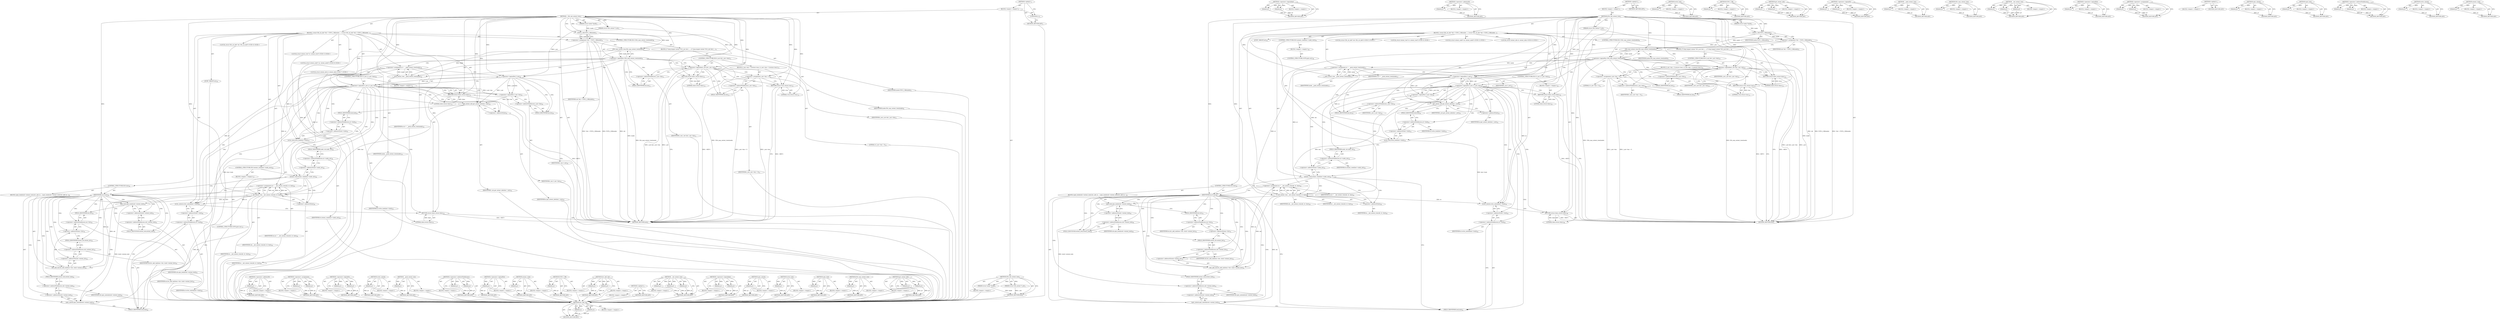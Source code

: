 digraph "write_lock" {
vulnerable_204 [label=<(METHOD,list_add_tail)>];
vulnerable_205 [label=<(PARAM,p1)>];
vulnerable_206 [label=<(PARAM,p2)>];
vulnerable_207 [label=<(BLOCK,&lt;empty&gt;,&lt;empty&gt;)>];
vulnerable_208 [label=<(METHOD_RETURN,ANY)>];
vulnerable_158 [label=<(METHOD,&lt;operator&gt;.logicalAnd)>];
vulnerable_159 [label=<(PARAM,p1)>];
vulnerable_160 [label=<(PARAM,p2)>];
vulnerable_161 [label=<(BLOCK,&lt;empty&gt;,&lt;empty&gt;)>];
vulnerable_162 [label=<(METHOD_RETURN,ANY)>];
vulnerable_182 [label=<(METHOD,&lt;operator&gt;.addressOf)>];
vulnerable_183 [label=<(PARAM,p1)>];
vulnerable_184 [label=<(BLOCK,&lt;empty&gt;,&lt;empty&gt;)>];
vulnerable_185 [label=<(METHOD_RETURN,ANY)>];
vulnerable_6 [label=<(METHOD,&lt;global&gt;)<SUB>1</SUB>>];
vulnerable_7 [label=<(BLOCK,&lt;empty&gt;,&lt;empty&gt;)<SUB>1</SUB>>];
vulnerable_8 [label=<(METHOD,f2fs_init_extent_tree)<SUB>1</SUB>>];
vulnerable_9 [label=<(PARAM,struct inode *inode)<SUB>1</SUB>>];
vulnerable_10 [label=<(PARAM,struct f2fs_extent *i_ext)<SUB>1</SUB>>];
vulnerable_11 [label=<(BLOCK,{
 	struct f2fs_sb_info *sbi = F2FS_I_SB(inode)...,{
 	struct f2fs_sb_info *sbi = F2FS_I_SB(inode)...)<SUB>2</SUB>>];
vulnerable_12 [label="<(LOCAL,struct f2fs_sb_info* sbi: f2fs_sb_info*)<SUB>3</SUB>>"];
vulnerable_13 [label=<(&lt;operator&gt;.assignment,*sbi = F2FS_I_SB(inode))<SUB>3</SUB>>];
vulnerable_14 [label=<(IDENTIFIER,sbi,*sbi = F2FS_I_SB(inode))<SUB>3</SUB>>];
vulnerable_15 [label=<(F2FS_I_SB,F2FS_I_SB(inode))<SUB>3</SUB>>];
vulnerable_16 [label=<(IDENTIFIER,inode,F2FS_I_SB(inode))<SUB>3</SUB>>];
vulnerable_17 [label="<(LOCAL,struct extent_tree* et: extent_tree*)<SUB>4</SUB>>"];
vulnerable_18 [label="<(LOCAL,struct extent_node* en: extent_node*)<SUB>5</SUB>>"];
vulnerable_19 [label="<(LOCAL,struct extent_info ei: extent_info)<SUB>6</SUB>>"];
vulnerable_20 [label=<(CONTROL_STRUCTURE,IF,if (!f2fs_may_extent_tree(inode)))<SUB>8</SUB>>];
vulnerable_21 [label=<(&lt;operator&gt;.logicalNot,!f2fs_may_extent_tree(inode))<SUB>8</SUB>>];
vulnerable_22 [label=<(f2fs_may_extent_tree,f2fs_may_extent_tree(inode))<SUB>8</SUB>>];
vulnerable_23 [label=<(IDENTIFIER,inode,f2fs_may_extent_tree(inode))<SUB>8</SUB>>];
vulnerable_24 [label=<(BLOCK,{
		/* drop largest extent */
		if (i_ext &amp;&amp; i_...,{
		/* drop largest extent */
		if (i_ext &amp;&amp; i_...)<SUB>8</SUB>>];
vulnerable_25 [label=<(CONTROL_STRUCTURE,IF,if (i_ext &amp;&amp; i_ext-&gt;len))<SUB>10</SUB>>];
vulnerable_26 [label=<(&lt;operator&gt;.logicalAnd,i_ext &amp;&amp; i_ext-&gt;len)<SUB>10</SUB>>];
vulnerable_27 [label=<(IDENTIFIER,i_ext,i_ext &amp;&amp; i_ext-&gt;len)<SUB>10</SUB>>];
vulnerable_28 [label=<(&lt;operator&gt;.indirectFieldAccess,i_ext-&gt;len)<SUB>10</SUB>>];
vulnerable_29 [label=<(IDENTIFIER,i_ext,i_ext &amp;&amp; i_ext-&gt;len)<SUB>10</SUB>>];
vulnerable_30 [label=<(FIELD_IDENTIFIER,len,len)<SUB>10</SUB>>];
vulnerable_31 [label=<(BLOCK,{
			i_ext-&gt;len = 0;
			return true;
		},{
			i_ext-&gt;len = 0;
			return true;
		})<SUB>10</SUB>>];
vulnerable_32 [label=<(&lt;operator&gt;.assignment,i_ext-&gt;len = 0)<SUB>11</SUB>>];
vulnerable_33 [label=<(&lt;operator&gt;.indirectFieldAccess,i_ext-&gt;len)<SUB>11</SUB>>];
vulnerable_34 [label=<(IDENTIFIER,i_ext,i_ext-&gt;len = 0)<SUB>11</SUB>>];
vulnerable_35 [label=<(FIELD_IDENTIFIER,len,len)<SUB>11</SUB>>];
vulnerable_36 [label=<(LITERAL,0,i_ext-&gt;len = 0)<SUB>11</SUB>>];
vulnerable_37 [label=<(RETURN,return true;,return true;)<SUB>12</SUB>>];
vulnerable_38 [label=<(LITERAL,true,return true;)<SUB>12</SUB>>];
vulnerable_39 [label=<(RETURN,return false;,return false;)<SUB>14</SUB>>];
vulnerable_40 [label=<(LITERAL,false,return false;)<SUB>14</SUB>>];
vulnerable_41 [label=<(&lt;operator&gt;.assignment,et = __grab_extent_tree(inode))<SUB>17</SUB>>];
vulnerable_42 [label=<(IDENTIFIER,et,et = __grab_extent_tree(inode))<SUB>17</SUB>>];
vulnerable_43 [label=<(__grab_extent_tree,__grab_extent_tree(inode))<SUB>17</SUB>>];
vulnerable_44 [label=<(IDENTIFIER,inode,__grab_extent_tree(inode))<SUB>17</SUB>>];
vulnerable_45 [label=<(CONTROL_STRUCTURE,IF,if (!i_ext || !i_ext-&gt;len))<SUB>19</SUB>>];
vulnerable_46 [label=<(&lt;operator&gt;.logicalOr,!i_ext || !i_ext-&gt;len)<SUB>19</SUB>>];
vulnerable_47 [label=<(&lt;operator&gt;.logicalNot,!i_ext)<SUB>19</SUB>>];
vulnerable_48 [label=<(IDENTIFIER,i_ext,!i_ext)<SUB>19</SUB>>];
vulnerable_49 [label=<(&lt;operator&gt;.logicalNot,!i_ext-&gt;len)<SUB>19</SUB>>];
vulnerable_50 [label=<(&lt;operator&gt;.indirectFieldAccess,i_ext-&gt;len)<SUB>19</SUB>>];
vulnerable_51 [label=<(IDENTIFIER,i_ext,!i_ext-&gt;len)<SUB>19</SUB>>];
vulnerable_52 [label=<(FIELD_IDENTIFIER,len,len)<SUB>19</SUB>>];
vulnerable_53 [label=<(BLOCK,&lt;empty&gt;,&lt;empty&gt;)<SUB>20</SUB>>];
vulnerable_54 [label=<(RETURN,return false;,return false;)<SUB>20</SUB>>];
vulnerable_55 [label=<(LITERAL,false,return false;)<SUB>20</SUB>>];
vulnerable_56 [label=<(get_extent_info,get_extent_info(&amp;ei, i_ext))<SUB>22</SUB>>];
vulnerable_57 [label=<(&lt;operator&gt;.addressOf,&amp;ei)<SUB>22</SUB>>];
vulnerable_58 [label=<(IDENTIFIER,ei,get_extent_info(&amp;ei, i_ext))<SUB>22</SUB>>];
vulnerable_59 [label=<(IDENTIFIER,i_ext,get_extent_info(&amp;ei, i_ext))<SUB>22</SUB>>];
vulnerable_60 [label=<(write_lock,write_lock(&amp;et-&gt;lock))<SUB>24</SUB>>];
vulnerable_61 [label=<(&lt;operator&gt;.addressOf,&amp;et-&gt;lock)<SUB>24</SUB>>];
vulnerable_62 [label=<(&lt;operator&gt;.indirectFieldAccess,et-&gt;lock)<SUB>24</SUB>>];
vulnerable_63 [label=<(IDENTIFIER,et,write_lock(&amp;et-&gt;lock))<SUB>24</SUB>>];
vulnerable_64 [label=<(FIELD_IDENTIFIER,lock,lock)<SUB>24</SUB>>];
vulnerable_65 [label=<(CONTROL_STRUCTURE,IF,if (atomic_read(&amp;et-&gt;node_cnt)))<SUB>25</SUB>>];
vulnerable_66 [label=<(atomic_read,atomic_read(&amp;et-&gt;node_cnt))<SUB>25</SUB>>];
vulnerable_67 [label=<(&lt;operator&gt;.addressOf,&amp;et-&gt;node_cnt)<SUB>25</SUB>>];
vulnerable_68 [label=<(&lt;operator&gt;.indirectFieldAccess,et-&gt;node_cnt)<SUB>25</SUB>>];
vulnerable_69 [label=<(IDENTIFIER,et,atomic_read(&amp;et-&gt;node_cnt))<SUB>25</SUB>>];
vulnerable_70 [label=<(FIELD_IDENTIFIER,node_cnt,node_cnt)<SUB>25</SUB>>];
vulnerable_71 [label=<(BLOCK,&lt;empty&gt;,&lt;empty&gt;)<SUB>26</SUB>>];
vulnerable_72 [label=<(CONTROL_STRUCTURE,GOTO,goto out;)<SUB>26</SUB>>];
vulnerable_73 [label=<(&lt;operator&gt;.assignment,en = __init_extent_tree(sbi, et, &amp;ei))<SUB>28</SUB>>];
vulnerable_74 [label=<(IDENTIFIER,en,en = __init_extent_tree(sbi, et, &amp;ei))<SUB>28</SUB>>];
vulnerable_75 [label=<(__init_extent_tree,__init_extent_tree(sbi, et, &amp;ei))<SUB>28</SUB>>];
vulnerable_76 [label=<(IDENTIFIER,sbi,__init_extent_tree(sbi, et, &amp;ei))<SUB>28</SUB>>];
vulnerable_77 [label=<(IDENTIFIER,et,__init_extent_tree(sbi, et, &amp;ei))<SUB>28</SUB>>];
vulnerable_78 [label=<(&lt;operator&gt;.addressOf,&amp;ei)<SUB>28</SUB>>];
vulnerable_79 [label=<(IDENTIFIER,ei,__init_extent_tree(sbi, et, &amp;ei))<SUB>28</SUB>>];
vulnerable_80 [label=<(CONTROL_STRUCTURE,IF,if (en))<SUB>29</SUB>>];
vulnerable_81 [label=<(IDENTIFIER,en,if (en))<SUB>29</SUB>>];
vulnerable_82 [label=<(BLOCK,{
		spin_lock(&amp;sbi-&gt;extent_lock);
		list_add_ta...,{
		spin_lock(&amp;sbi-&gt;extent_lock);
		list_add_ta...)<SUB>29</SUB>>];
vulnerable_83 [label=<(spin_lock,spin_lock(&amp;sbi-&gt;extent_lock))<SUB>30</SUB>>];
vulnerable_84 [label=<(&lt;operator&gt;.addressOf,&amp;sbi-&gt;extent_lock)<SUB>30</SUB>>];
vulnerable_85 [label=<(&lt;operator&gt;.indirectFieldAccess,sbi-&gt;extent_lock)<SUB>30</SUB>>];
vulnerable_86 [label=<(IDENTIFIER,sbi,spin_lock(&amp;sbi-&gt;extent_lock))<SUB>30</SUB>>];
vulnerable_87 [label=<(FIELD_IDENTIFIER,extent_lock,extent_lock)<SUB>30</SUB>>];
vulnerable_88 [label=<(list_add_tail,list_add_tail(&amp;en-&gt;list, &amp;sbi-&gt;extent_list))<SUB>31</SUB>>];
vulnerable_89 [label=<(&lt;operator&gt;.addressOf,&amp;en-&gt;list)<SUB>31</SUB>>];
vulnerable_90 [label=<(&lt;operator&gt;.indirectFieldAccess,en-&gt;list)<SUB>31</SUB>>];
vulnerable_91 [label=<(IDENTIFIER,en,list_add_tail(&amp;en-&gt;list, &amp;sbi-&gt;extent_list))<SUB>31</SUB>>];
vulnerable_92 [label=<(FIELD_IDENTIFIER,list,list)<SUB>31</SUB>>];
vulnerable_93 [label=<(&lt;operator&gt;.addressOf,&amp;sbi-&gt;extent_list)<SUB>31</SUB>>];
vulnerable_94 [label=<(&lt;operator&gt;.indirectFieldAccess,sbi-&gt;extent_list)<SUB>31</SUB>>];
vulnerable_95 [label=<(IDENTIFIER,sbi,list_add_tail(&amp;en-&gt;list, &amp;sbi-&gt;extent_list))<SUB>31</SUB>>];
vulnerable_96 [label=<(FIELD_IDENTIFIER,extent_list,extent_list)<SUB>31</SUB>>];
vulnerable_97 [label=<(spin_unlock,spin_unlock(&amp;sbi-&gt;extent_lock))<SUB>32</SUB>>];
vulnerable_98 [label=<(&lt;operator&gt;.addressOf,&amp;sbi-&gt;extent_lock)<SUB>32</SUB>>];
vulnerable_99 [label=<(&lt;operator&gt;.indirectFieldAccess,sbi-&gt;extent_lock)<SUB>32</SUB>>];
vulnerable_100 [label=<(IDENTIFIER,sbi,spin_unlock(&amp;sbi-&gt;extent_lock))<SUB>32</SUB>>];
vulnerable_101 [label=<(FIELD_IDENTIFIER,extent_lock,extent_lock)<SUB>32</SUB>>];
vulnerable_102 [label=<(JUMP_TARGET,out)<SUB>34</SUB>>];
vulnerable_103 [label=<(write_unlock,write_unlock(&amp;et-&gt;lock))<SUB>35</SUB>>];
vulnerable_104 [label=<(&lt;operator&gt;.addressOf,&amp;et-&gt;lock)<SUB>35</SUB>>];
vulnerable_105 [label=<(&lt;operator&gt;.indirectFieldAccess,et-&gt;lock)<SUB>35</SUB>>];
vulnerable_106 [label=<(IDENTIFIER,et,write_unlock(&amp;et-&gt;lock))<SUB>35</SUB>>];
vulnerable_107 [label=<(FIELD_IDENTIFIER,lock,lock)<SUB>35</SUB>>];
vulnerable_108 [label=<(RETURN,return false;,return false;)<SUB>36</SUB>>];
vulnerable_109 [label=<(LITERAL,false,return false;)<SUB>36</SUB>>];
vulnerable_110 [label=<(METHOD_RETURN,bool)<SUB>1</SUB>>];
vulnerable_112 [label=<(METHOD_RETURN,ANY)<SUB>1</SUB>>];
vulnerable_186 [label=<(METHOD,write_lock)>];
vulnerable_187 [label=<(PARAM,p1)>];
vulnerable_188 [label=<(BLOCK,&lt;empty&gt;,&lt;empty&gt;)>];
vulnerable_189 [label=<(METHOD_RETURN,ANY)>];
vulnerable_146 [label=<(METHOD,F2FS_I_SB)>];
vulnerable_147 [label=<(PARAM,p1)>];
vulnerable_148 [label=<(BLOCK,&lt;empty&gt;,&lt;empty&gt;)>];
vulnerable_149 [label=<(METHOD_RETURN,ANY)>];
vulnerable_177 [label=<(METHOD,get_extent_info)>];
vulnerable_178 [label=<(PARAM,p1)>];
vulnerable_179 [label=<(PARAM,p2)>];
vulnerable_180 [label=<(BLOCK,&lt;empty&gt;,&lt;empty&gt;)>];
vulnerable_181 [label=<(METHOD_RETURN,ANY)>];
vulnerable_172 [label=<(METHOD,&lt;operator&gt;.logicalOr)>];
vulnerable_173 [label=<(PARAM,p1)>];
vulnerable_174 [label=<(PARAM,p2)>];
vulnerable_175 [label=<(BLOCK,&lt;empty&gt;,&lt;empty&gt;)>];
vulnerable_176 [label=<(METHOD_RETURN,ANY)>];
vulnerable_168 [label=<(METHOD,__grab_extent_tree)>];
vulnerable_169 [label=<(PARAM,p1)>];
vulnerable_170 [label=<(BLOCK,&lt;empty&gt;,&lt;empty&gt;)>];
vulnerable_171 [label=<(METHOD_RETURN,ANY)>];
vulnerable_154 [label=<(METHOD,f2fs_may_extent_tree)>];
vulnerable_155 [label=<(PARAM,p1)>];
vulnerable_156 [label=<(BLOCK,&lt;empty&gt;,&lt;empty&gt;)>];
vulnerable_157 [label=<(METHOD_RETURN,ANY)>];
vulnerable_194 [label=<(METHOD,__init_extent_tree)>];
vulnerable_195 [label=<(PARAM,p1)>];
vulnerable_196 [label=<(PARAM,p2)>];
vulnerable_197 [label=<(PARAM,p3)>];
vulnerable_198 [label=<(BLOCK,&lt;empty&gt;,&lt;empty&gt;)>];
vulnerable_199 [label=<(METHOD_RETURN,ANY)>];
vulnerable_150 [label=<(METHOD,&lt;operator&gt;.logicalNot)>];
vulnerable_151 [label=<(PARAM,p1)>];
vulnerable_152 [label=<(BLOCK,&lt;empty&gt;,&lt;empty&gt;)>];
vulnerable_153 [label=<(METHOD_RETURN,ANY)>];
vulnerable_141 [label=<(METHOD,&lt;operator&gt;.assignment)>];
vulnerable_142 [label=<(PARAM,p1)>];
vulnerable_143 [label=<(PARAM,p2)>];
vulnerable_144 [label=<(BLOCK,&lt;empty&gt;,&lt;empty&gt;)>];
vulnerable_145 [label=<(METHOD_RETURN,ANY)>];
vulnerable_135 [label=<(METHOD,&lt;global&gt;)<SUB>1</SUB>>];
vulnerable_136 [label=<(BLOCK,&lt;empty&gt;,&lt;empty&gt;)>];
vulnerable_137 [label=<(METHOD_RETURN,ANY)>];
vulnerable_209 [label=<(METHOD,spin_unlock)>];
vulnerable_210 [label=<(PARAM,p1)>];
vulnerable_211 [label=<(BLOCK,&lt;empty&gt;,&lt;empty&gt;)>];
vulnerable_212 [label=<(METHOD_RETURN,ANY)>];
vulnerable_200 [label=<(METHOD,spin_lock)>];
vulnerable_201 [label=<(PARAM,p1)>];
vulnerable_202 [label=<(BLOCK,&lt;empty&gt;,&lt;empty&gt;)>];
vulnerable_203 [label=<(METHOD_RETURN,ANY)>];
vulnerable_163 [label=<(METHOD,&lt;operator&gt;.indirectFieldAccess)>];
vulnerable_164 [label=<(PARAM,p1)>];
vulnerable_165 [label=<(PARAM,p2)>];
vulnerable_166 [label=<(BLOCK,&lt;empty&gt;,&lt;empty&gt;)>];
vulnerable_167 [label=<(METHOD_RETURN,ANY)>];
vulnerable_213 [label=<(METHOD,write_unlock)>];
vulnerable_214 [label=<(PARAM,p1)>];
vulnerable_215 [label=<(BLOCK,&lt;empty&gt;,&lt;empty&gt;)>];
vulnerable_216 [label=<(METHOD_RETURN,ANY)>];
vulnerable_190 [label=<(METHOD,atomic_read)>];
vulnerable_191 [label=<(PARAM,p1)>];
vulnerable_192 [label=<(BLOCK,&lt;empty&gt;,&lt;empty&gt;)>];
vulnerable_193 [label=<(METHOD_RETURN,ANY)>];
fixed_207 [label=<(METHOD,spin_lock)>];
fixed_208 [label=<(PARAM,p1)>];
fixed_209 [label=<(BLOCK,&lt;empty&gt;,&lt;empty&gt;)>];
fixed_210 [label=<(METHOD_RETURN,ANY)>];
fixed_161 [label=<(METHOD,f2fs_may_extent_tree)>];
fixed_162 [label=<(PARAM,p1)>];
fixed_163 [label=<(BLOCK,&lt;empty&gt;,&lt;empty&gt;)>];
fixed_164 [label=<(METHOD_RETURN,ANY)>];
fixed_184 [label=<(METHOD,get_extent_info)>];
fixed_185 [label=<(PARAM,p1)>];
fixed_186 [label=<(PARAM,p2)>];
fixed_187 [label=<(BLOCK,&lt;empty&gt;,&lt;empty&gt;)>];
fixed_188 [label=<(METHOD_RETURN,ANY)>];
fixed_6 [label=<(METHOD,&lt;global&gt;)<SUB>1</SUB>>];
fixed_7 [label=<(BLOCK,&lt;empty&gt;,&lt;empty&gt;)<SUB>1</SUB>>];
fixed_8 [label=<(METHOD,f2fs_init_extent_tree)<SUB>1</SUB>>];
fixed_9 [label=<(PARAM,struct inode *inode)<SUB>1</SUB>>];
fixed_10 [label=<(PARAM,struct f2fs_extent *i_ext)<SUB>1</SUB>>];
fixed_11 [label=<(BLOCK,&lt;empty&gt;,&lt;empty&gt;)>];
fixed_12 [label=<(METHOD_RETURN,bool)<SUB>1</SUB>>];
fixed_14 [label=<(UNKNOWN,),))<SUB>1</SUB>>];
fixed_15 [label=<(METHOD,__f2fs_init_extent_tree)<SUB>2</SUB>>];
fixed_16 [label=<(PARAM,struct inode *inode)<SUB>2</SUB>>];
fixed_17 [label=<(PARAM,struct f2fs_extent *i_ext)<SUB>2</SUB>>];
fixed_18 [label=<(BLOCK,{
 	struct f2fs_sb_info *sbi = F2FS_I_SB(inode)...,{
 	struct f2fs_sb_info *sbi = F2FS_I_SB(inode)...)<SUB>3</SUB>>];
fixed_19 [label="<(LOCAL,struct f2fs_sb_info* sbi: f2fs_sb_info*)<SUB>4</SUB>>"];
fixed_20 [label=<(&lt;operator&gt;.assignment,*sbi = F2FS_I_SB(inode))<SUB>4</SUB>>];
fixed_21 [label=<(IDENTIFIER,sbi,*sbi = F2FS_I_SB(inode))<SUB>4</SUB>>];
fixed_22 [label=<(F2FS_I_SB,F2FS_I_SB(inode))<SUB>4</SUB>>];
fixed_23 [label=<(IDENTIFIER,inode,F2FS_I_SB(inode))<SUB>4</SUB>>];
fixed_24 [label="<(LOCAL,struct extent_tree* et: extent_tree*)<SUB>5</SUB>>"];
fixed_25 [label="<(LOCAL,struct extent_node* en: extent_node*)<SUB>6</SUB>>"];
fixed_26 [label="<(LOCAL,struct extent_info ei: extent_info)<SUB>7</SUB>>"];
fixed_27 [label=<(CONTROL_STRUCTURE,IF,if (!f2fs_may_extent_tree(inode)))<SUB>9</SUB>>];
fixed_28 [label=<(&lt;operator&gt;.logicalNot,!f2fs_may_extent_tree(inode))<SUB>9</SUB>>];
fixed_29 [label=<(f2fs_may_extent_tree,f2fs_may_extent_tree(inode))<SUB>9</SUB>>];
fixed_30 [label=<(IDENTIFIER,inode,f2fs_may_extent_tree(inode))<SUB>9</SUB>>];
fixed_31 [label=<(BLOCK,{
		/* drop largest extent */
		if (i_ext &amp;&amp; i_...,{
		/* drop largest extent */
		if (i_ext &amp;&amp; i_...)<SUB>9</SUB>>];
fixed_32 [label=<(CONTROL_STRUCTURE,IF,if (i_ext &amp;&amp; i_ext-&gt;len))<SUB>11</SUB>>];
fixed_33 [label=<(&lt;operator&gt;.logicalAnd,i_ext &amp;&amp; i_ext-&gt;len)<SUB>11</SUB>>];
fixed_34 [label=<(IDENTIFIER,i_ext,i_ext &amp;&amp; i_ext-&gt;len)<SUB>11</SUB>>];
fixed_35 [label=<(&lt;operator&gt;.indirectFieldAccess,i_ext-&gt;len)<SUB>11</SUB>>];
fixed_36 [label=<(IDENTIFIER,i_ext,i_ext &amp;&amp; i_ext-&gt;len)<SUB>11</SUB>>];
fixed_37 [label=<(FIELD_IDENTIFIER,len,len)<SUB>11</SUB>>];
fixed_38 [label=<(BLOCK,{
			i_ext-&gt;len = 0;
			return true;
		},{
			i_ext-&gt;len = 0;
			return true;
		})<SUB>11</SUB>>];
fixed_39 [label=<(&lt;operator&gt;.assignment,i_ext-&gt;len = 0)<SUB>12</SUB>>];
fixed_40 [label=<(&lt;operator&gt;.indirectFieldAccess,i_ext-&gt;len)<SUB>12</SUB>>];
fixed_41 [label=<(IDENTIFIER,i_ext,i_ext-&gt;len = 0)<SUB>12</SUB>>];
fixed_42 [label=<(FIELD_IDENTIFIER,len,len)<SUB>12</SUB>>];
fixed_43 [label=<(LITERAL,0,i_ext-&gt;len = 0)<SUB>12</SUB>>];
fixed_44 [label=<(RETURN,return true;,return true;)<SUB>13</SUB>>];
fixed_45 [label=<(LITERAL,true,return true;)<SUB>13</SUB>>];
fixed_46 [label=<(RETURN,return false;,return false;)<SUB>15</SUB>>];
fixed_47 [label=<(LITERAL,false,return false;)<SUB>15</SUB>>];
fixed_48 [label=<(&lt;operator&gt;.assignment,et = __grab_extent_tree(inode))<SUB>18</SUB>>];
fixed_49 [label=<(IDENTIFIER,et,et = __grab_extent_tree(inode))<SUB>18</SUB>>];
fixed_50 [label=<(__grab_extent_tree,__grab_extent_tree(inode))<SUB>18</SUB>>];
fixed_51 [label=<(IDENTIFIER,inode,__grab_extent_tree(inode))<SUB>18</SUB>>];
fixed_52 [label=<(CONTROL_STRUCTURE,IF,if (!i_ext || !i_ext-&gt;len))<SUB>20</SUB>>];
fixed_53 [label=<(&lt;operator&gt;.logicalOr,!i_ext || !i_ext-&gt;len)<SUB>20</SUB>>];
fixed_54 [label=<(&lt;operator&gt;.logicalNot,!i_ext)<SUB>20</SUB>>];
fixed_55 [label=<(IDENTIFIER,i_ext,!i_ext)<SUB>20</SUB>>];
fixed_56 [label=<(&lt;operator&gt;.logicalNot,!i_ext-&gt;len)<SUB>20</SUB>>];
fixed_57 [label=<(&lt;operator&gt;.indirectFieldAccess,i_ext-&gt;len)<SUB>20</SUB>>];
fixed_58 [label=<(IDENTIFIER,i_ext,!i_ext-&gt;len)<SUB>20</SUB>>];
fixed_59 [label=<(FIELD_IDENTIFIER,len,len)<SUB>20</SUB>>];
fixed_60 [label=<(BLOCK,&lt;empty&gt;,&lt;empty&gt;)<SUB>21</SUB>>];
fixed_61 [label=<(RETURN,return false;,return false;)<SUB>21</SUB>>];
fixed_62 [label=<(LITERAL,false,return false;)<SUB>21</SUB>>];
fixed_63 [label=<(get_extent_info,get_extent_info(&amp;ei, i_ext))<SUB>23</SUB>>];
fixed_64 [label=<(&lt;operator&gt;.addressOf,&amp;ei)<SUB>23</SUB>>];
fixed_65 [label=<(IDENTIFIER,ei,get_extent_info(&amp;ei, i_ext))<SUB>23</SUB>>];
fixed_66 [label=<(IDENTIFIER,i_ext,get_extent_info(&amp;ei, i_ext))<SUB>23</SUB>>];
fixed_67 [label=<(write_lock,write_lock(&amp;et-&gt;lock))<SUB>25</SUB>>];
fixed_68 [label=<(&lt;operator&gt;.addressOf,&amp;et-&gt;lock)<SUB>25</SUB>>];
fixed_69 [label=<(&lt;operator&gt;.indirectFieldAccess,et-&gt;lock)<SUB>25</SUB>>];
fixed_70 [label=<(IDENTIFIER,et,write_lock(&amp;et-&gt;lock))<SUB>25</SUB>>];
fixed_71 [label=<(FIELD_IDENTIFIER,lock,lock)<SUB>25</SUB>>];
fixed_72 [label=<(CONTROL_STRUCTURE,IF,if (atomic_read(&amp;et-&gt;node_cnt)))<SUB>26</SUB>>];
fixed_73 [label=<(atomic_read,atomic_read(&amp;et-&gt;node_cnt))<SUB>26</SUB>>];
fixed_74 [label=<(&lt;operator&gt;.addressOf,&amp;et-&gt;node_cnt)<SUB>26</SUB>>];
fixed_75 [label=<(&lt;operator&gt;.indirectFieldAccess,et-&gt;node_cnt)<SUB>26</SUB>>];
fixed_76 [label=<(IDENTIFIER,et,atomic_read(&amp;et-&gt;node_cnt))<SUB>26</SUB>>];
fixed_77 [label=<(FIELD_IDENTIFIER,node_cnt,node_cnt)<SUB>26</SUB>>];
fixed_78 [label=<(BLOCK,&lt;empty&gt;,&lt;empty&gt;)<SUB>27</SUB>>];
fixed_79 [label=<(CONTROL_STRUCTURE,GOTO,goto out;)<SUB>27</SUB>>];
fixed_80 [label=<(&lt;operator&gt;.assignment,en = __init_extent_tree(sbi, et, &amp;ei))<SUB>29</SUB>>];
fixed_81 [label=<(IDENTIFIER,en,en = __init_extent_tree(sbi, et, &amp;ei))<SUB>29</SUB>>];
fixed_82 [label=<(__init_extent_tree,__init_extent_tree(sbi, et, &amp;ei))<SUB>29</SUB>>];
fixed_83 [label=<(IDENTIFIER,sbi,__init_extent_tree(sbi, et, &amp;ei))<SUB>29</SUB>>];
fixed_84 [label=<(IDENTIFIER,et,__init_extent_tree(sbi, et, &amp;ei))<SUB>29</SUB>>];
fixed_85 [label=<(&lt;operator&gt;.addressOf,&amp;ei)<SUB>29</SUB>>];
fixed_86 [label=<(IDENTIFIER,ei,__init_extent_tree(sbi, et, &amp;ei))<SUB>29</SUB>>];
fixed_87 [label=<(CONTROL_STRUCTURE,IF,if (en))<SUB>30</SUB>>];
fixed_88 [label=<(IDENTIFIER,en,if (en))<SUB>30</SUB>>];
fixed_89 [label=<(BLOCK,{
		spin_lock(&amp;sbi-&gt;extent_lock);
		list_add_ta...,{
		spin_lock(&amp;sbi-&gt;extent_lock);
		list_add_ta...)<SUB>30</SUB>>];
fixed_90 [label=<(spin_lock,spin_lock(&amp;sbi-&gt;extent_lock))<SUB>31</SUB>>];
fixed_91 [label=<(&lt;operator&gt;.addressOf,&amp;sbi-&gt;extent_lock)<SUB>31</SUB>>];
fixed_92 [label=<(&lt;operator&gt;.indirectFieldAccess,sbi-&gt;extent_lock)<SUB>31</SUB>>];
fixed_93 [label=<(IDENTIFIER,sbi,spin_lock(&amp;sbi-&gt;extent_lock))<SUB>31</SUB>>];
fixed_94 [label=<(FIELD_IDENTIFIER,extent_lock,extent_lock)<SUB>31</SUB>>];
fixed_95 [label=<(list_add_tail,list_add_tail(&amp;en-&gt;list, &amp;sbi-&gt;extent_list))<SUB>32</SUB>>];
fixed_96 [label=<(&lt;operator&gt;.addressOf,&amp;en-&gt;list)<SUB>32</SUB>>];
fixed_97 [label=<(&lt;operator&gt;.indirectFieldAccess,en-&gt;list)<SUB>32</SUB>>];
fixed_98 [label=<(IDENTIFIER,en,list_add_tail(&amp;en-&gt;list, &amp;sbi-&gt;extent_list))<SUB>32</SUB>>];
fixed_99 [label=<(FIELD_IDENTIFIER,list,list)<SUB>32</SUB>>];
fixed_100 [label=<(&lt;operator&gt;.addressOf,&amp;sbi-&gt;extent_list)<SUB>32</SUB>>];
fixed_101 [label=<(&lt;operator&gt;.indirectFieldAccess,sbi-&gt;extent_list)<SUB>32</SUB>>];
fixed_102 [label=<(IDENTIFIER,sbi,list_add_tail(&amp;en-&gt;list, &amp;sbi-&gt;extent_list))<SUB>32</SUB>>];
fixed_103 [label=<(FIELD_IDENTIFIER,extent_list,extent_list)<SUB>32</SUB>>];
fixed_104 [label=<(spin_unlock,spin_unlock(&amp;sbi-&gt;extent_lock))<SUB>33</SUB>>];
fixed_105 [label=<(&lt;operator&gt;.addressOf,&amp;sbi-&gt;extent_lock)<SUB>33</SUB>>];
fixed_106 [label=<(&lt;operator&gt;.indirectFieldAccess,sbi-&gt;extent_lock)<SUB>33</SUB>>];
fixed_107 [label=<(IDENTIFIER,sbi,spin_unlock(&amp;sbi-&gt;extent_lock))<SUB>33</SUB>>];
fixed_108 [label=<(FIELD_IDENTIFIER,extent_lock,extent_lock)<SUB>33</SUB>>];
fixed_109 [label=<(JUMP_TARGET,out)<SUB>35</SUB>>];
fixed_110 [label=<(write_unlock,write_unlock(&amp;et-&gt;lock))<SUB>36</SUB>>];
fixed_111 [label=<(&lt;operator&gt;.addressOf,&amp;et-&gt;lock)<SUB>36</SUB>>];
fixed_112 [label=<(&lt;operator&gt;.indirectFieldAccess,et-&gt;lock)<SUB>36</SUB>>];
fixed_113 [label=<(IDENTIFIER,et,write_unlock(&amp;et-&gt;lock))<SUB>36</SUB>>];
fixed_114 [label=<(FIELD_IDENTIFIER,lock,lock)<SUB>36</SUB>>];
fixed_115 [label=<(RETURN,return false;,return false;)<SUB>37</SUB>>];
fixed_116 [label=<(LITERAL,false,return false;)<SUB>37</SUB>>];
fixed_117 [label=<(METHOD_RETURN,bool)<SUB>2</SUB>>];
fixed_119 [label=<(METHOD_RETURN,ANY)<SUB>1</SUB>>];
fixed_189 [label=<(METHOD,&lt;operator&gt;.addressOf)>];
fixed_190 [label=<(PARAM,p1)>];
fixed_191 [label=<(BLOCK,&lt;empty&gt;,&lt;empty&gt;)>];
fixed_192 [label=<(METHOD_RETURN,ANY)>];
fixed_148 [label=<(METHOD,&lt;operator&gt;.assignment)>];
fixed_149 [label=<(PARAM,p1)>];
fixed_150 [label=<(PARAM,p2)>];
fixed_151 [label=<(BLOCK,&lt;empty&gt;,&lt;empty&gt;)>];
fixed_152 [label=<(METHOD_RETURN,ANY)>];
fixed_179 [label=<(METHOD,&lt;operator&gt;.logicalOr)>];
fixed_180 [label=<(PARAM,p1)>];
fixed_181 [label=<(PARAM,p2)>];
fixed_182 [label=<(BLOCK,&lt;empty&gt;,&lt;empty&gt;)>];
fixed_183 [label=<(METHOD_RETURN,ANY)>];
fixed_220 [label=<(METHOD,write_unlock)>];
fixed_221 [label=<(PARAM,p1)>];
fixed_222 [label=<(BLOCK,&lt;empty&gt;,&lt;empty&gt;)>];
fixed_223 [label=<(METHOD_RETURN,ANY)>];
fixed_175 [label=<(METHOD,__grab_extent_tree)>];
fixed_176 [label=<(PARAM,p1)>];
fixed_177 [label=<(BLOCK,&lt;empty&gt;,&lt;empty&gt;)>];
fixed_178 [label=<(METHOD_RETURN,ANY)>];
fixed_170 [label=<(METHOD,&lt;operator&gt;.indirectFieldAccess)>];
fixed_171 [label=<(PARAM,p1)>];
fixed_172 [label=<(PARAM,p2)>];
fixed_173 [label=<(BLOCK,&lt;empty&gt;,&lt;empty&gt;)>];
fixed_174 [label=<(METHOD_RETURN,ANY)>];
fixed_157 [label=<(METHOD,&lt;operator&gt;.logicalNot)>];
fixed_158 [label=<(PARAM,p1)>];
fixed_159 [label=<(BLOCK,&lt;empty&gt;,&lt;empty&gt;)>];
fixed_160 [label=<(METHOD_RETURN,ANY)>];
fixed_197 [label=<(METHOD,atomic_read)>];
fixed_198 [label=<(PARAM,p1)>];
fixed_199 [label=<(BLOCK,&lt;empty&gt;,&lt;empty&gt;)>];
fixed_200 [label=<(METHOD_RETURN,ANY)>];
fixed_153 [label=<(METHOD,F2FS_I_SB)>];
fixed_154 [label=<(PARAM,p1)>];
fixed_155 [label=<(BLOCK,&lt;empty&gt;,&lt;empty&gt;)>];
fixed_156 [label=<(METHOD_RETURN,ANY)>];
fixed_142 [label=<(METHOD,&lt;global&gt;)<SUB>1</SUB>>];
fixed_143 [label=<(BLOCK,&lt;empty&gt;,&lt;empty&gt;)>];
fixed_144 [label=<(METHOD_RETURN,ANY)>];
fixed_211 [label=<(METHOD,list_add_tail)>];
fixed_212 [label=<(PARAM,p1)>];
fixed_213 [label=<(PARAM,p2)>];
fixed_214 [label=<(BLOCK,&lt;empty&gt;,&lt;empty&gt;)>];
fixed_215 [label=<(METHOD_RETURN,ANY)>];
fixed_201 [label=<(METHOD,__init_extent_tree)>];
fixed_202 [label=<(PARAM,p1)>];
fixed_203 [label=<(PARAM,p2)>];
fixed_204 [label=<(PARAM,p3)>];
fixed_205 [label=<(BLOCK,&lt;empty&gt;,&lt;empty&gt;)>];
fixed_206 [label=<(METHOD_RETURN,ANY)>];
fixed_165 [label=<(METHOD,&lt;operator&gt;.logicalAnd)>];
fixed_166 [label=<(PARAM,p1)>];
fixed_167 [label=<(PARAM,p2)>];
fixed_168 [label=<(BLOCK,&lt;empty&gt;,&lt;empty&gt;)>];
fixed_169 [label=<(METHOD_RETURN,ANY)>];
fixed_216 [label=<(METHOD,spin_unlock)>];
fixed_217 [label=<(PARAM,p1)>];
fixed_218 [label=<(BLOCK,&lt;empty&gt;,&lt;empty&gt;)>];
fixed_219 [label=<(METHOD_RETURN,ANY)>];
fixed_193 [label=<(METHOD,write_lock)>];
fixed_194 [label=<(PARAM,p1)>];
fixed_195 [label=<(BLOCK,&lt;empty&gt;,&lt;empty&gt;)>];
fixed_196 [label=<(METHOD_RETURN,ANY)>];
vulnerable_204 -> vulnerable_205  [key=0, label="AST: "];
vulnerable_204 -> vulnerable_205  [key=1, label="DDG: "];
vulnerable_204 -> vulnerable_207  [key=0, label="AST: "];
vulnerable_204 -> vulnerable_206  [key=0, label="AST: "];
vulnerable_204 -> vulnerable_206  [key=1, label="DDG: "];
vulnerable_204 -> vulnerable_208  [key=0, label="AST: "];
vulnerable_204 -> vulnerable_208  [key=1, label="CFG: "];
vulnerable_205 -> vulnerable_208  [key=0, label="DDG: p1"];
vulnerable_206 -> vulnerable_208  [key=0, label="DDG: p2"];
vulnerable_158 -> vulnerable_159  [key=0, label="AST: "];
vulnerable_158 -> vulnerable_159  [key=1, label="DDG: "];
vulnerable_158 -> vulnerable_161  [key=0, label="AST: "];
vulnerable_158 -> vulnerable_160  [key=0, label="AST: "];
vulnerable_158 -> vulnerable_160  [key=1, label="DDG: "];
vulnerable_158 -> vulnerable_162  [key=0, label="AST: "];
vulnerable_158 -> vulnerable_162  [key=1, label="CFG: "];
vulnerable_159 -> vulnerable_162  [key=0, label="DDG: p1"];
vulnerable_160 -> vulnerable_162  [key=0, label="DDG: p2"];
vulnerable_182 -> vulnerable_183  [key=0, label="AST: "];
vulnerable_182 -> vulnerable_183  [key=1, label="DDG: "];
vulnerable_182 -> vulnerable_184  [key=0, label="AST: "];
vulnerable_182 -> vulnerable_185  [key=0, label="AST: "];
vulnerable_182 -> vulnerable_185  [key=1, label="CFG: "];
vulnerable_183 -> vulnerable_185  [key=0, label="DDG: p1"];
vulnerable_6 -> vulnerable_7  [key=0, label="AST: "];
vulnerable_6 -> vulnerable_112  [key=0, label="AST: "];
vulnerable_6 -> vulnerable_112  [key=1, label="CFG: "];
vulnerable_7 -> vulnerable_8  [key=0, label="AST: "];
vulnerable_8 -> vulnerable_9  [key=0, label="AST: "];
vulnerable_8 -> vulnerable_9  [key=1, label="DDG: "];
vulnerable_8 -> vulnerable_10  [key=0, label="AST: "];
vulnerable_8 -> vulnerable_10  [key=1, label="DDG: "];
vulnerable_8 -> vulnerable_11  [key=0, label="AST: "];
vulnerable_8 -> vulnerable_110  [key=0, label="AST: "];
vulnerable_8 -> vulnerable_15  [key=0, label="CFG: "];
vulnerable_8 -> vulnerable_15  [key=1, label="DDG: "];
vulnerable_8 -> vulnerable_108  [key=0, label="DDG: "];
vulnerable_8 -> vulnerable_56  [key=0, label="DDG: "];
vulnerable_8 -> vulnerable_81  [key=0, label="DDG: "];
vulnerable_8 -> vulnerable_109  [key=0, label="DDG: "];
vulnerable_8 -> vulnerable_39  [key=0, label="DDG: "];
vulnerable_8 -> vulnerable_43  [key=0, label="DDG: "];
vulnerable_8 -> vulnerable_54  [key=0, label="DDG: "];
vulnerable_8 -> vulnerable_75  [key=0, label="DDG: "];
vulnerable_8 -> vulnerable_22  [key=0, label="DDG: "];
vulnerable_8 -> vulnerable_40  [key=0, label="DDG: "];
vulnerable_8 -> vulnerable_47  [key=0, label="DDG: "];
vulnerable_8 -> vulnerable_55  [key=0, label="DDG: "];
vulnerable_8 -> vulnerable_26  [key=0, label="DDG: "];
vulnerable_8 -> vulnerable_32  [key=0, label="DDG: "];
vulnerable_8 -> vulnerable_37  [key=0, label="DDG: "];
vulnerable_8 -> vulnerable_38  [key=0, label="DDG: "];
vulnerable_9 -> vulnerable_15  [key=0, label="DDG: inode"];
vulnerable_10 -> vulnerable_47  [key=0, label="DDG: i_ext"];
vulnerable_10 -> vulnerable_26  [key=0, label="DDG: i_ext"];
vulnerable_11 -> vulnerable_12  [key=0, label="AST: "];
vulnerable_11 -> vulnerable_13  [key=0, label="AST: "];
vulnerable_11 -> vulnerable_17  [key=0, label="AST: "];
vulnerable_11 -> vulnerable_18  [key=0, label="AST: "];
vulnerable_11 -> vulnerable_19  [key=0, label="AST: "];
vulnerable_11 -> vulnerable_20  [key=0, label="AST: "];
vulnerable_11 -> vulnerable_41  [key=0, label="AST: "];
vulnerable_11 -> vulnerable_45  [key=0, label="AST: "];
vulnerable_11 -> vulnerable_56  [key=0, label="AST: "];
vulnerable_11 -> vulnerable_60  [key=0, label="AST: "];
vulnerable_11 -> vulnerable_65  [key=0, label="AST: "];
vulnerable_11 -> vulnerable_73  [key=0, label="AST: "];
vulnerable_11 -> vulnerable_80  [key=0, label="AST: "];
vulnerable_11 -> vulnerable_102  [key=0, label="AST: "];
vulnerable_11 -> vulnerable_103  [key=0, label="AST: "];
vulnerable_11 -> vulnerable_108  [key=0, label="AST: "];
vulnerable_13 -> vulnerable_14  [key=0, label="AST: "];
vulnerable_13 -> vulnerable_15  [key=0, label="AST: "];
vulnerable_13 -> vulnerable_22  [key=0, label="CFG: "];
vulnerable_13 -> vulnerable_110  [key=0, label="DDG: sbi"];
vulnerable_13 -> vulnerable_110  [key=1, label="DDG: F2FS_I_SB(inode)"];
vulnerable_13 -> vulnerable_110  [key=2, label="DDG: *sbi = F2FS_I_SB(inode)"];
vulnerable_13 -> vulnerable_75  [key=0, label="DDG: sbi"];
vulnerable_15 -> vulnerable_16  [key=0, label="AST: "];
vulnerable_15 -> vulnerable_13  [key=0, label="CFG: "];
vulnerable_15 -> vulnerable_13  [key=1, label="DDG: inode"];
vulnerable_15 -> vulnerable_22  [key=0, label="DDG: inode"];
vulnerable_20 -> vulnerable_21  [key=0, label="AST: "];
vulnerable_20 -> vulnerable_24  [key=0, label="AST: "];
vulnerable_21 -> vulnerable_22  [key=0, label="AST: "];
vulnerable_21 -> vulnerable_26  [key=0, label="CFG: "];
vulnerable_21 -> vulnerable_26  [key=1, label="CDG: "];
vulnerable_21 -> vulnerable_30  [key=0, label="CFG: "];
vulnerable_21 -> vulnerable_30  [key=1, label="CDG: "];
vulnerable_21 -> vulnerable_43  [key=0, label="CFG: "];
vulnerable_21 -> vulnerable_43  [key=1, label="CDG: "];
vulnerable_21 -> vulnerable_110  [key=0, label="DDG: f2fs_may_extent_tree(inode)"];
vulnerable_21 -> vulnerable_110  [key=1, label="DDG: !f2fs_may_extent_tree(inode)"];
vulnerable_21 -> vulnerable_47  [key=0, label="CDG: "];
vulnerable_21 -> vulnerable_46  [key=0, label="CDG: "];
vulnerable_21 -> vulnerable_41  [key=0, label="CDG: "];
vulnerable_21 -> vulnerable_28  [key=0, label="CDG: "];
vulnerable_22 -> vulnerable_23  [key=0, label="AST: "];
vulnerable_22 -> vulnerable_21  [key=0, label="CFG: "];
vulnerable_22 -> vulnerable_21  [key=1, label="DDG: inode"];
vulnerable_22 -> vulnerable_110  [key=0, label="DDG: inode"];
vulnerable_22 -> vulnerable_43  [key=0, label="DDG: inode"];
vulnerable_24 -> vulnerable_25  [key=0, label="AST: "];
vulnerable_24 -> vulnerable_39  [key=0, label="AST: "];
vulnerable_25 -> vulnerable_26  [key=0, label="AST: "];
vulnerable_25 -> vulnerable_31  [key=0, label="AST: "];
vulnerable_26 -> vulnerable_27  [key=0, label="AST: "];
vulnerable_26 -> vulnerable_28  [key=0, label="AST: "];
vulnerable_26 -> vulnerable_35  [key=0, label="CFG: "];
vulnerable_26 -> vulnerable_35  [key=1, label="CDG: "];
vulnerable_26 -> vulnerable_39  [key=0, label="CFG: "];
vulnerable_26 -> vulnerable_39  [key=1, label="CDG: "];
vulnerable_26 -> vulnerable_110  [key=0, label="DDG: i_ext"];
vulnerable_26 -> vulnerable_110  [key=1, label="DDG: i_ext &amp;&amp; i_ext-&gt;len"];
vulnerable_26 -> vulnerable_32  [key=0, label="CDG: "];
vulnerable_26 -> vulnerable_37  [key=0, label="CDG: "];
vulnerable_26 -> vulnerable_33  [key=0, label="CDG: "];
vulnerable_28 -> vulnerable_29  [key=0, label="AST: "];
vulnerable_28 -> vulnerable_30  [key=0, label="AST: "];
vulnerable_28 -> vulnerable_26  [key=0, label="CFG: "];
vulnerable_30 -> vulnerable_28  [key=0, label="CFG: "];
vulnerable_31 -> vulnerable_32  [key=0, label="AST: "];
vulnerable_31 -> vulnerable_37  [key=0, label="AST: "];
vulnerable_32 -> vulnerable_33  [key=0, label="AST: "];
vulnerable_32 -> vulnerable_36  [key=0, label="AST: "];
vulnerable_32 -> vulnerable_37  [key=0, label="CFG: "];
vulnerable_32 -> vulnerable_110  [key=0, label="DDG: i_ext-&gt;len"];
vulnerable_32 -> vulnerable_110  [key=1, label="DDG: i_ext-&gt;len = 0"];
vulnerable_33 -> vulnerable_34  [key=0, label="AST: "];
vulnerable_33 -> vulnerable_35  [key=0, label="AST: "];
vulnerable_33 -> vulnerable_32  [key=0, label="CFG: "];
vulnerable_35 -> vulnerable_33  [key=0, label="CFG: "];
vulnerable_37 -> vulnerable_38  [key=0, label="AST: "];
vulnerable_37 -> vulnerable_110  [key=0, label="CFG: "];
vulnerable_37 -> vulnerable_110  [key=1, label="DDG: &lt;RET&gt;"];
vulnerable_38 -> vulnerable_37  [key=0, label="DDG: true"];
vulnerable_39 -> vulnerable_40  [key=0, label="AST: "];
vulnerable_39 -> vulnerable_110  [key=0, label="CFG: "];
vulnerable_39 -> vulnerable_110  [key=1, label="DDG: &lt;RET&gt;"];
vulnerable_40 -> vulnerable_39  [key=0, label="DDG: false"];
vulnerable_41 -> vulnerable_42  [key=0, label="AST: "];
vulnerable_41 -> vulnerable_43  [key=0, label="AST: "];
vulnerable_41 -> vulnerable_47  [key=0, label="CFG: "];
vulnerable_41 -> vulnerable_60  [key=0, label="DDG: et"];
vulnerable_41 -> vulnerable_103  [key=0, label="DDG: et"];
vulnerable_41 -> vulnerable_66  [key=0, label="DDG: et"];
vulnerable_41 -> vulnerable_75  [key=0, label="DDG: et"];
vulnerable_43 -> vulnerable_44  [key=0, label="AST: "];
vulnerable_43 -> vulnerable_41  [key=0, label="CFG: "];
vulnerable_43 -> vulnerable_41  [key=1, label="DDG: inode"];
vulnerable_45 -> vulnerable_46  [key=0, label="AST: "];
vulnerable_45 -> vulnerable_53  [key=0, label="AST: "];
vulnerable_46 -> vulnerable_47  [key=0, label="AST: "];
vulnerable_46 -> vulnerable_49  [key=0, label="AST: "];
vulnerable_46 -> vulnerable_54  [key=0, label="CFG: "];
vulnerable_46 -> vulnerable_54  [key=1, label="CDG: "];
vulnerable_46 -> vulnerable_57  [key=0, label="CFG: "];
vulnerable_46 -> vulnerable_57  [key=1, label="CDG: "];
vulnerable_46 -> vulnerable_107  [key=0, label="CDG: "];
vulnerable_46 -> vulnerable_68  [key=0, label="CDG: "];
vulnerable_46 -> vulnerable_60  [key=0, label="CDG: "];
vulnerable_46 -> vulnerable_64  [key=0, label="CDG: "];
vulnerable_46 -> vulnerable_66  [key=0, label="CDG: "];
vulnerable_46 -> vulnerable_103  [key=0, label="CDG: "];
vulnerable_46 -> vulnerable_56  [key=0, label="CDG: "];
vulnerable_46 -> vulnerable_67  [key=0, label="CDG: "];
vulnerable_46 -> vulnerable_104  [key=0, label="CDG: "];
vulnerable_46 -> vulnerable_61  [key=0, label="CDG: "];
vulnerable_46 -> vulnerable_105  [key=0, label="CDG: "];
vulnerable_46 -> vulnerable_70  [key=0, label="CDG: "];
vulnerable_46 -> vulnerable_108  [key=0, label="CDG: "];
vulnerable_46 -> vulnerable_62  [key=0, label="CDG: "];
vulnerable_47 -> vulnerable_48  [key=0, label="AST: "];
vulnerable_47 -> vulnerable_46  [key=0, label="CFG: "];
vulnerable_47 -> vulnerable_46  [key=1, label="DDG: i_ext"];
vulnerable_47 -> vulnerable_52  [key=0, label="CFG: "];
vulnerable_47 -> vulnerable_52  [key=1, label="CDG: "];
vulnerable_47 -> vulnerable_56  [key=0, label="DDG: i_ext"];
vulnerable_47 -> vulnerable_49  [key=0, label="DDG: i_ext"];
vulnerable_47 -> vulnerable_49  [key=1, label="CDG: "];
vulnerable_47 -> vulnerable_50  [key=0, label="CDG: "];
vulnerable_49 -> vulnerable_50  [key=0, label="AST: "];
vulnerable_49 -> vulnerable_46  [key=0, label="CFG: "];
vulnerable_49 -> vulnerable_46  [key=1, label="DDG: i_ext-&gt;len"];
vulnerable_49 -> vulnerable_56  [key=0, label="DDG: i_ext-&gt;len"];
vulnerable_50 -> vulnerable_51  [key=0, label="AST: "];
vulnerable_50 -> vulnerable_52  [key=0, label="AST: "];
vulnerable_50 -> vulnerable_49  [key=0, label="CFG: "];
vulnerable_52 -> vulnerable_50  [key=0, label="CFG: "];
vulnerable_53 -> vulnerable_54  [key=0, label="AST: "];
vulnerable_54 -> vulnerable_55  [key=0, label="AST: "];
vulnerable_54 -> vulnerable_110  [key=0, label="CFG: "];
vulnerable_54 -> vulnerable_110  [key=1, label="DDG: &lt;RET&gt;"];
vulnerable_55 -> vulnerable_54  [key=0, label="DDG: false"];
vulnerable_56 -> vulnerable_57  [key=0, label="AST: "];
vulnerable_56 -> vulnerable_59  [key=0, label="AST: "];
vulnerable_56 -> vulnerable_64  [key=0, label="CFG: "];
vulnerable_56 -> vulnerable_75  [key=0, label="DDG: &amp;ei"];
vulnerable_57 -> vulnerable_58  [key=0, label="AST: "];
vulnerable_57 -> vulnerable_56  [key=0, label="CFG: "];
vulnerable_60 -> vulnerable_61  [key=0, label="AST: "];
vulnerable_60 -> vulnerable_70  [key=0, label="CFG: "];
vulnerable_60 -> vulnerable_103  [key=0, label="DDG: &amp;et-&gt;lock"];
vulnerable_61 -> vulnerable_62  [key=0, label="AST: "];
vulnerable_61 -> vulnerable_60  [key=0, label="CFG: "];
vulnerable_62 -> vulnerable_63  [key=0, label="AST: "];
vulnerable_62 -> vulnerable_64  [key=0, label="AST: "];
vulnerable_62 -> vulnerable_61  [key=0, label="CFG: "];
vulnerable_64 -> vulnerable_62  [key=0, label="CFG: "];
vulnerable_65 -> vulnerable_66  [key=0, label="AST: "];
vulnerable_65 -> vulnerable_71  [key=0, label="AST: "];
vulnerable_66 -> vulnerable_67  [key=0, label="AST: "];
vulnerable_66 -> vulnerable_107  [key=0, label="CFG: "];
vulnerable_66 -> vulnerable_78  [key=0, label="CFG: "];
vulnerable_66 -> vulnerable_78  [key=1, label="CDG: "];
vulnerable_66 -> vulnerable_73  [key=0, label="CDG: "];
vulnerable_66 -> vulnerable_75  [key=0, label="CDG: "];
vulnerable_66 -> vulnerable_81  [key=0, label="CDG: "];
vulnerable_67 -> vulnerable_68  [key=0, label="AST: "];
vulnerable_67 -> vulnerable_66  [key=0, label="CFG: "];
vulnerable_68 -> vulnerable_69  [key=0, label="AST: "];
vulnerable_68 -> vulnerable_70  [key=0, label="AST: "];
vulnerable_68 -> vulnerable_67  [key=0, label="CFG: "];
vulnerable_70 -> vulnerable_68  [key=0, label="CFG: "];
vulnerable_71 -> vulnerable_72  [key=0, label="AST: "];
vulnerable_73 -> vulnerable_74  [key=0, label="AST: "];
vulnerable_73 -> vulnerable_75  [key=0, label="AST: "];
vulnerable_73 -> vulnerable_81  [key=0, label="CFG: "];
vulnerable_73 -> vulnerable_88  [key=0, label="DDG: en"];
vulnerable_75 -> vulnerable_76  [key=0, label="AST: "];
vulnerable_75 -> vulnerable_77  [key=0, label="AST: "];
vulnerable_75 -> vulnerable_78  [key=0, label="AST: "];
vulnerable_75 -> vulnerable_73  [key=0, label="CFG: "];
vulnerable_75 -> vulnerable_73  [key=1, label="DDG: sbi"];
vulnerable_75 -> vulnerable_73  [key=2, label="DDG: et"];
vulnerable_75 -> vulnerable_73  [key=3, label="DDG: &amp;ei"];
vulnerable_75 -> vulnerable_103  [key=0, label="DDG: et"];
vulnerable_75 -> vulnerable_83  [key=0, label="DDG: sbi"];
vulnerable_75 -> vulnerable_88  [key=0, label="DDG: sbi"];
vulnerable_75 -> vulnerable_97  [key=0, label="DDG: sbi"];
vulnerable_78 -> vulnerable_79  [key=0, label="AST: "];
vulnerable_78 -> vulnerable_75  [key=0, label="CFG: "];
vulnerable_80 -> vulnerable_81  [key=0, label="AST: "];
vulnerable_80 -> vulnerable_82  [key=0, label="AST: "];
vulnerable_81 -> vulnerable_87  [key=0, label="CFG: "];
vulnerable_81 -> vulnerable_87  [key=1, label="CDG: "];
vulnerable_81 -> vulnerable_107  [key=0, label="CFG: "];
vulnerable_81 -> vulnerable_94  [key=0, label="CDG: "];
vulnerable_81 -> vulnerable_96  [key=0, label="CDG: "];
vulnerable_81 -> vulnerable_89  [key=0, label="CDG: "];
vulnerable_81 -> vulnerable_98  [key=0, label="CDG: "];
vulnerable_81 -> vulnerable_99  [key=0, label="CDG: "];
vulnerable_81 -> vulnerable_84  [key=0, label="CDG: "];
vulnerable_81 -> vulnerable_85  [key=0, label="CDG: "];
vulnerable_81 -> vulnerable_92  [key=0, label="CDG: "];
vulnerable_81 -> vulnerable_97  [key=0, label="CDG: "];
vulnerable_81 -> vulnerable_93  [key=0, label="CDG: "];
vulnerable_81 -> vulnerable_101  [key=0, label="CDG: "];
vulnerable_81 -> vulnerable_90  [key=0, label="CDG: "];
vulnerable_81 -> vulnerable_83  [key=0, label="CDG: "];
vulnerable_81 -> vulnerable_88  [key=0, label="CDG: "];
vulnerable_82 -> vulnerable_83  [key=0, label="AST: "];
vulnerable_82 -> vulnerable_88  [key=0, label="AST: "];
vulnerable_82 -> vulnerable_97  [key=0, label="AST: "];
vulnerable_83 -> vulnerable_84  [key=0, label="AST: "];
vulnerable_83 -> vulnerable_92  [key=0, label="CFG: "];
vulnerable_83 -> vulnerable_97  [key=0, label="DDG: &amp;sbi-&gt;extent_lock"];
vulnerable_84 -> vulnerable_85  [key=0, label="AST: "];
vulnerable_84 -> vulnerable_83  [key=0, label="CFG: "];
vulnerable_85 -> vulnerable_86  [key=0, label="AST: "];
vulnerable_85 -> vulnerable_87  [key=0, label="AST: "];
vulnerable_85 -> vulnerable_84  [key=0, label="CFG: "];
vulnerable_87 -> vulnerable_85  [key=0, label="CFG: "];
vulnerable_88 -> vulnerable_89  [key=0, label="AST: "];
vulnerable_88 -> vulnerable_93  [key=0, label="AST: "];
vulnerable_88 -> vulnerable_101  [key=0, label="CFG: "];
vulnerable_89 -> vulnerable_90  [key=0, label="AST: "];
vulnerable_89 -> vulnerable_96  [key=0, label="CFG: "];
vulnerable_90 -> vulnerable_91  [key=0, label="AST: "];
vulnerable_90 -> vulnerable_92  [key=0, label="AST: "];
vulnerable_90 -> vulnerable_89  [key=0, label="CFG: "];
vulnerable_92 -> vulnerable_90  [key=0, label="CFG: "];
vulnerable_93 -> vulnerable_94  [key=0, label="AST: "];
vulnerable_93 -> vulnerable_88  [key=0, label="CFG: "];
vulnerable_94 -> vulnerable_95  [key=0, label="AST: "];
vulnerable_94 -> vulnerable_96  [key=0, label="AST: "];
vulnerable_94 -> vulnerable_93  [key=0, label="CFG: "];
vulnerable_96 -> vulnerable_94  [key=0, label="CFG: "];
vulnerable_97 -> vulnerable_98  [key=0, label="AST: "];
vulnerable_97 -> vulnerable_107  [key=0, label="CFG: "];
vulnerable_98 -> vulnerable_99  [key=0, label="AST: "];
vulnerable_98 -> vulnerable_97  [key=0, label="CFG: "];
vulnerable_99 -> vulnerable_100  [key=0, label="AST: "];
vulnerable_99 -> vulnerable_101  [key=0, label="AST: "];
vulnerable_99 -> vulnerable_98  [key=0, label="CFG: "];
vulnerable_101 -> vulnerable_99  [key=0, label="CFG: "];
vulnerable_103 -> vulnerable_104  [key=0, label="AST: "];
vulnerable_103 -> vulnerable_108  [key=0, label="CFG: "];
vulnerable_104 -> vulnerable_105  [key=0, label="AST: "];
vulnerable_104 -> vulnerable_103  [key=0, label="CFG: "];
vulnerable_105 -> vulnerable_106  [key=0, label="AST: "];
vulnerable_105 -> vulnerable_107  [key=0, label="AST: "];
vulnerable_105 -> vulnerable_104  [key=0, label="CFG: "];
vulnerable_107 -> vulnerable_105  [key=0, label="CFG: "];
vulnerable_108 -> vulnerable_109  [key=0, label="AST: "];
vulnerable_108 -> vulnerable_110  [key=0, label="CFG: "];
vulnerable_108 -> vulnerable_110  [key=1, label="DDG: &lt;RET&gt;"];
vulnerable_109 -> vulnerable_108  [key=0, label="DDG: false"];
vulnerable_186 -> vulnerable_187  [key=0, label="AST: "];
vulnerable_186 -> vulnerable_187  [key=1, label="DDG: "];
vulnerable_186 -> vulnerable_188  [key=0, label="AST: "];
vulnerable_186 -> vulnerable_189  [key=0, label="AST: "];
vulnerable_186 -> vulnerable_189  [key=1, label="CFG: "];
vulnerable_187 -> vulnerable_189  [key=0, label="DDG: p1"];
vulnerable_146 -> vulnerable_147  [key=0, label="AST: "];
vulnerable_146 -> vulnerable_147  [key=1, label="DDG: "];
vulnerable_146 -> vulnerable_148  [key=0, label="AST: "];
vulnerable_146 -> vulnerable_149  [key=0, label="AST: "];
vulnerable_146 -> vulnerable_149  [key=1, label="CFG: "];
vulnerable_147 -> vulnerable_149  [key=0, label="DDG: p1"];
vulnerable_177 -> vulnerable_178  [key=0, label="AST: "];
vulnerable_177 -> vulnerable_178  [key=1, label="DDG: "];
vulnerable_177 -> vulnerable_180  [key=0, label="AST: "];
vulnerable_177 -> vulnerable_179  [key=0, label="AST: "];
vulnerable_177 -> vulnerable_179  [key=1, label="DDG: "];
vulnerable_177 -> vulnerable_181  [key=0, label="AST: "];
vulnerable_177 -> vulnerable_181  [key=1, label="CFG: "];
vulnerable_178 -> vulnerable_181  [key=0, label="DDG: p1"];
vulnerable_179 -> vulnerable_181  [key=0, label="DDG: p2"];
vulnerable_172 -> vulnerable_173  [key=0, label="AST: "];
vulnerable_172 -> vulnerable_173  [key=1, label="DDG: "];
vulnerable_172 -> vulnerable_175  [key=0, label="AST: "];
vulnerable_172 -> vulnerable_174  [key=0, label="AST: "];
vulnerable_172 -> vulnerable_174  [key=1, label="DDG: "];
vulnerable_172 -> vulnerable_176  [key=0, label="AST: "];
vulnerable_172 -> vulnerable_176  [key=1, label="CFG: "];
vulnerable_173 -> vulnerable_176  [key=0, label="DDG: p1"];
vulnerable_174 -> vulnerable_176  [key=0, label="DDG: p2"];
vulnerable_168 -> vulnerable_169  [key=0, label="AST: "];
vulnerable_168 -> vulnerable_169  [key=1, label="DDG: "];
vulnerable_168 -> vulnerable_170  [key=0, label="AST: "];
vulnerable_168 -> vulnerable_171  [key=0, label="AST: "];
vulnerable_168 -> vulnerable_171  [key=1, label="CFG: "];
vulnerable_169 -> vulnerable_171  [key=0, label="DDG: p1"];
vulnerable_154 -> vulnerable_155  [key=0, label="AST: "];
vulnerable_154 -> vulnerable_155  [key=1, label="DDG: "];
vulnerable_154 -> vulnerable_156  [key=0, label="AST: "];
vulnerable_154 -> vulnerable_157  [key=0, label="AST: "];
vulnerable_154 -> vulnerable_157  [key=1, label="CFG: "];
vulnerable_155 -> vulnerable_157  [key=0, label="DDG: p1"];
vulnerable_194 -> vulnerable_195  [key=0, label="AST: "];
vulnerable_194 -> vulnerable_195  [key=1, label="DDG: "];
vulnerable_194 -> vulnerable_198  [key=0, label="AST: "];
vulnerable_194 -> vulnerable_196  [key=0, label="AST: "];
vulnerable_194 -> vulnerable_196  [key=1, label="DDG: "];
vulnerable_194 -> vulnerable_199  [key=0, label="AST: "];
vulnerable_194 -> vulnerable_199  [key=1, label="CFG: "];
vulnerable_194 -> vulnerable_197  [key=0, label="AST: "];
vulnerable_194 -> vulnerable_197  [key=1, label="DDG: "];
vulnerable_195 -> vulnerable_199  [key=0, label="DDG: p1"];
vulnerable_196 -> vulnerable_199  [key=0, label="DDG: p2"];
vulnerable_197 -> vulnerable_199  [key=0, label="DDG: p3"];
vulnerable_150 -> vulnerable_151  [key=0, label="AST: "];
vulnerable_150 -> vulnerable_151  [key=1, label="DDG: "];
vulnerable_150 -> vulnerable_152  [key=0, label="AST: "];
vulnerable_150 -> vulnerable_153  [key=0, label="AST: "];
vulnerable_150 -> vulnerable_153  [key=1, label="CFG: "];
vulnerable_151 -> vulnerable_153  [key=0, label="DDG: p1"];
vulnerable_141 -> vulnerable_142  [key=0, label="AST: "];
vulnerable_141 -> vulnerable_142  [key=1, label="DDG: "];
vulnerable_141 -> vulnerable_144  [key=0, label="AST: "];
vulnerable_141 -> vulnerable_143  [key=0, label="AST: "];
vulnerable_141 -> vulnerable_143  [key=1, label="DDG: "];
vulnerable_141 -> vulnerable_145  [key=0, label="AST: "];
vulnerable_141 -> vulnerable_145  [key=1, label="CFG: "];
vulnerable_142 -> vulnerable_145  [key=0, label="DDG: p1"];
vulnerable_143 -> vulnerable_145  [key=0, label="DDG: p2"];
vulnerable_135 -> vulnerable_136  [key=0, label="AST: "];
vulnerable_135 -> vulnerable_137  [key=0, label="AST: "];
vulnerable_135 -> vulnerable_137  [key=1, label="CFG: "];
vulnerable_209 -> vulnerable_210  [key=0, label="AST: "];
vulnerable_209 -> vulnerable_210  [key=1, label="DDG: "];
vulnerable_209 -> vulnerable_211  [key=0, label="AST: "];
vulnerable_209 -> vulnerable_212  [key=0, label="AST: "];
vulnerable_209 -> vulnerable_212  [key=1, label="CFG: "];
vulnerable_210 -> vulnerable_212  [key=0, label="DDG: p1"];
vulnerable_200 -> vulnerable_201  [key=0, label="AST: "];
vulnerable_200 -> vulnerable_201  [key=1, label="DDG: "];
vulnerable_200 -> vulnerable_202  [key=0, label="AST: "];
vulnerable_200 -> vulnerable_203  [key=0, label="AST: "];
vulnerable_200 -> vulnerable_203  [key=1, label="CFG: "];
vulnerable_201 -> vulnerable_203  [key=0, label="DDG: p1"];
vulnerable_163 -> vulnerable_164  [key=0, label="AST: "];
vulnerable_163 -> vulnerable_164  [key=1, label="DDG: "];
vulnerable_163 -> vulnerable_166  [key=0, label="AST: "];
vulnerable_163 -> vulnerable_165  [key=0, label="AST: "];
vulnerable_163 -> vulnerable_165  [key=1, label="DDG: "];
vulnerable_163 -> vulnerable_167  [key=0, label="AST: "];
vulnerable_163 -> vulnerable_167  [key=1, label="CFG: "];
vulnerable_164 -> vulnerable_167  [key=0, label="DDG: p1"];
vulnerable_165 -> vulnerable_167  [key=0, label="DDG: p2"];
vulnerable_213 -> vulnerable_214  [key=0, label="AST: "];
vulnerable_213 -> vulnerable_214  [key=1, label="DDG: "];
vulnerable_213 -> vulnerable_215  [key=0, label="AST: "];
vulnerable_213 -> vulnerable_216  [key=0, label="AST: "];
vulnerable_213 -> vulnerable_216  [key=1, label="CFG: "];
vulnerable_214 -> vulnerable_216  [key=0, label="DDG: p1"];
vulnerable_190 -> vulnerable_191  [key=0, label="AST: "];
vulnerable_190 -> vulnerable_191  [key=1, label="DDG: "];
vulnerable_190 -> vulnerable_192  [key=0, label="AST: "];
vulnerable_190 -> vulnerable_193  [key=0, label="AST: "];
vulnerable_190 -> vulnerable_193  [key=1, label="CFG: "];
vulnerable_191 -> vulnerable_193  [key=0, label="DDG: p1"];
fixed_207 -> fixed_208  [key=0, label="AST: "];
fixed_207 -> fixed_208  [key=1, label="DDG: "];
fixed_207 -> fixed_209  [key=0, label="AST: "];
fixed_207 -> fixed_210  [key=0, label="AST: "];
fixed_207 -> fixed_210  [key=1, label="CFG: "];
fixed_208 -> fixed_210  [key=0, label="DDG: p1"];
fixed_209 -> vulnerable_204  [key=0];
fixed_210 -> vulnerable_204  [key=0];
fixed_161 -> fixed_162  [key=0, label="AST: "];
fixed_161 -> fixed_162  [key=1, label="DDG: "];
fixed_161 -> fixed_163  [key=0, label="AST: "];
fixed_161 -> fixed_164  [key=0, label="AST: "];
fixed_161 -> fixed_164  [key=1, label="CFG: "];
fixed_162 -> fixed_164  [key=0, label="DDG: p1"];
fixed_163 -> vulnerable_204  [key=0];
fixed_164 -> vulnerable_204  [key=0];
fixed_184 -> fixed_185  [key=0, label="AST: "];
fixed_184 -> fixed_185  [key=1, label="DDG: "];
fixed_184 -> fixed_187  [key=0, label="AST: "];
fixed_184 -> fixed_186  [key=0, label="AST: "];
fixed_184 -> fixed_186  [key=1, label="DDG: "];
fixed_184 -> fixed_188  [key=0, label="AST: "];
fixed_184 -> fixed_188  [key=1, label="CFG: "];
fixed_185 -> fixed_188  [key=0, label="DDG: p1"];
fixed_186 -> fixed_188  [key=0, label="DDG: p2"];
fixed_187 -> vulnerable_204  [key=0];
fixed_188 -> vulnerable_204  [key=0];
fixed_6 -> fixed_7  [key=0, label="AST: "];
fixed_6 -> fixed_119  [key=0, label="AST: "];
fixed_6 -> fixed_14  [key=0, label="CFG: "];
fixed_7 -> fixed_8  [key=0, label="AST: "];
fixed_7 -> fixed_14  [key=0, label="AST: "];
fixed_7 -> fixed_15  [key=0, label="AST: "];
fixed_8 -> fixed_9  [key=0, label="AST: "];
fixed_8 -> fixed_9  [key=1, label="DDG: "];
fixed_8 -> fixed_10  [key=0, label="AST: "];
fixed_8 -> fixed_10  [key=1, label="DDG: "];
fixed_8 -> fixed_11  [key=0, label="AST: "];
fixed_8 -> fixed_12  [key=0, label="AST: "];
fixed_8 -> fixed_12  [key=1, label="CFG: "];
fixed_9 -> fixed_12  [key=0, label="DDG: inode"];
fixed_10 -> fixed_12  [key=0, label="DDG: i_ext"];
fixed_11 -> vulnerable_204  [key=0];
fixed_12 -> vulnerable_204  [key=0];
fixed_14 -> fixed_119  [key=0, label="CFG: "];
fixed_15 -> fixed_16  [key=0, label="AST: "];
fixed_15 -> fixed_16  [key=1, label="DDG: "];
fixed_15 -> fixed_17  [key=0, label="AST: "];
fixed_15 -> fixed_17  [key=1, label="DDG: "];
fixed_15 -> fixed_18  [key=0, label="AST: "];
fixed_15 -> fixed_117  [key=0, label="AST: "];
fixed_15 -> fixed_22  [key=0, label="CFG: "];
fixed_15 -> fixed_22  [key=1, label="DDG: "];
fixed_15 -> fixed_115  [key=0, label="DDG: "];
fixed_15 -> fixed_63  [key=0, label="DDG: "];
fixed_15 -> fixed_88  [key=0, label="DDG: "];
fixed_15 -> fixed_116  [key=0, label="DDG: "];
fixed_15 -> fixed_46  [key=0, label="DDG: "];
fixed_15 -> fixed_50  [key=0, label="DDG: "];
fixed_15 -> fixed_61  [key=0, label="DDG: "];
fixed_15 -> fixed_82  [key=0, label="DDG: "];
fixed_15 -> fixed_29  [key=0, label="DDG: "];
fixed_15 -> fixed_47  [key=0, label="DDG: "];
fixed_15 -> fixed_54  [key=0, label="DDG: "];
fixed_15 -> fixed_62  [key=0, label="DDG: "];
fixed_15 -> fixed_33  [key=0, label="DDG: "];
fixed_15 -> fixed_39  [key=0, label="DDG: "];
fixed_15 -> fixed_44  [key=0, label="DDG: "];
fixed_15 -> fixed_45  [key=0, label="DDG: "];
fixed_16 -> fixed_22  [key=0, label="DDG: inode"];
fixed_17 -> fixed_54  [key=0, label="DDG: i_ext"];
fixed_17 -> fixed_33  [key=0, label="DDG: i_ext"];
fixed_18 -> fixed_19  [key=0, label="AST: "];
fixed_18 -> fixed_20  [key=0, label="AST: "];
fixed_18 -> fixed_24  [key=0, label="AST: "];
fixed_18 -> fixed_25  [key=0, label="AST: "];
fixed_18 -> fixed_26  [key=0, label="AST: "];
fixed_18 -> fixed_27  [key=0, label="AST: "];
fixed_18 -> fixed_48  [key=0, label="AST: "];
fixed_18 -> fixed_52  [key=0, label="AST: "];
fixed_18 -> fixed_63  [key=0, label="AST: "];
fixed_18 -> fixed_67  [key=0, label="AST: "];
fixed_18 -> fixed_72  [key=0, label="AST: "];
fixed_18 -> fixed_80  [key=0, label="AST: "];
fixed_18 -> fixed_87  [key=0, label="AST: "];
fixed_18 -> fixed_109  [key=0, label="AST: "];
fixed_18 -> fixed_110  [key=0, label="AST: "];
fixed_18 -> fixed_115  [key=0, label="AST: "];
fixed_19 -> vulnerable_204  [key=0];
fixed_20 -> fixed_21  [key=0, label="AST: "];
fixed_20 -> fixed_22  [key=0, label="AST: "];
fixed_20 -> fixed_29  [key=0, label="CFG: "];
fixed_20 -> fixed_117  [key=0, label="DDG: sbi"];
fixed_20 -> fixed_117  [key=1, label="DDG: F2FS_I_SB(inode)"];
fixed_20 -> fixed_117  [key=2, label="DDG: *sbi = F2FS_I_SB(inode)"];
fixed_20 -> fixed_82  [key=0, label="DDG: sbi"];
fixed_21 -> vulnerable_204  [key=0];
fixed_22 -> fixed_23  [key=0, label="AST: "];
fixed_22 -> fixed_20  [key=0, label="CFG: "];
fixed_22 -> fixed_20  [key=1, label="DDG: inode"];
fixed_22 -> fixed_29  [key=0, label="DDG: inode"];
fixed_23 -> vulnerable_204  [key=0];
fixed_24 -> vulnerable_204  [key=0];
fixed_25 -> vulnerable_204  [key=0];
fixed_26 -> vulnerable_204  [key=0];
fixed_27 -> fixed_28  [key=0, label="AST: "];
fixed_27 -> fixed_31  [key=0, label="AST: "];
fixed_28 -> fixed_29  [key=0, label="AST: "];
fixed_28 -> fixed_33  [key=0, label="CFG: "];
fixed_28 -> fixed_33  [key=1, label="CDG: "];
fixed_28 -> fixed_37  [key=0, label="CFG: "];
fixed_28 -> fixed_37  [key=1, label="CDG: "];
fixed_28 -> fixed_50  [key=0, label="CFG: "];
fixed_28 -> fixed_50  [key=1, label="CDG: "];
fixed_28 -> fixed_117  [key=0, label="DDG: f2fs_may_extent_tree(inode)"];
fixed_28 -> fixed_117  [key=1, label="DDG: !f2fs_may_extent_tree(inode)"];
fixed_28 -> fixed_48  [key=0, label="CDG: "];
fixed_28 -> fixed_54  [key=0, label="CDG: "];
fixed_28 -> fixed_53  [key=0, label="CDG: "];
fixed_28 -> fixed_35  [key=0, label="CDG: "];
fixed_29 -> fixed_30  [key=0, label="AST: "];
fixed_29 -> fixed_28  [key=0, label="CFG: "];
fixed_29 -> fixed_28  [key=1, label="DDG: inode"];
fixed_29 -> fixed_117  [key=0, label="DDG: inode"];
fixed_29 -> fixed_50  [key=0, label="DDG: inode"];
fixed_30 -> vulnerable_204  [key=0];
fixed_31 -> fixed_32  [key=0, label="AST: "];
fixed_31 -> fixed_46  [key=0, label="AST: "];
fixed_32 -> fixed_33  [key=0, label="AST: "];
fixed_32 -> fixed_38  [key=0, label="AST: "];
fixed_33 -> fixed_34  [key=0, label="AST: "];
fixed_33 -> fixed_35  [key=0, label="AST: "];
fixed_33 -> fixed_42  [key=0, label="CFG: "];
fixed_33 -> fixed_42  [key=1, label="CDG: "];
fixed_33 -> fixed_46  [key=0, label="CFG: "];
fixed_33 -> fixed_46  [key=1, label="CDG: "];
fixed_33 -> fixed_117  [key=0, label="DDG: i_ext"];
fixed_33 -> fixed_117  [key=1, label="DDG: i_ext &amp;&amp; i_ext-&gt;len"];
fixed_33 -> fixed_40  [key=0, label="CDG: "];
fixed_33 -> fixed_44  [key=0, label="CDG: "];
fixed_33 -> fixed_39  [key=0, label="CDG: "];
fixed_34 -> vulnerable_204  [key=0];
fixed_35 -> fixed_36  [key=0, label="AST: "];
fixed_35 -> fixed_37  [key=0, label="AST: "];
fixed_35 -> fixed_33  [key=0, label="CFG: "];
fixed_36 -> vulnerable_204  [key=0];
fixed_37 -> fixed_35  [key=0, label="CFG: "];
fixed_38 -> fixed_39  [key=0, label="AST: "];
fixed_38 -> fixed_44  [key=0, label="AST: "];
fixed_39 -> fixed_40  [key=0, label="AST: "];
fixed_39 -> fixed_43  [key=0, label="AST: "];
fixed_39 -> fixed_44  [key=0, label="CFG: "];
fixed_39 -> fixed_117  [key=0, label="DDG: i_ext-&gt;len"];
fixed_39 -> fixed_117  [key=1, label="DDG: i_ext-&gt;len = 0"];
fixed_40 -> fixed_41  [key=0, label="AST: "];
fixed_40 -> fixed_42  [key=0, label="AST: "];
fixed_40 -> fixed_39  [key=0, label="CFG: "];
fixed_41 -> vulnerable_204  [key=0];
fixed_42 -> fixed_40  [key=0, label="CFG: "];
fixed_43 -> vulnerable_204  [key=0];
fixed_44 -> fixed_45  [key=0, label="AST: "];
fixed_44 -> fixed_117  [key=0, label="CFG: "];
fixed_44 -> fixed_117  [key=1, label="DDG: &lt;RET&gt;"];
fixed_45 -> fixed_44  [key=0, label="DDG: true"];
fixed_46 -> fixed_47  [key=0, label="AST: "];
fixed_46 -> fixed_117  [key=0, label="CFG: "];
fixed_46 -> fixed_117  [key=1, label="DDG: &lt;RET&gt;"];
fixed_47 -> fixed_46  [key=0, label="DDG: false"];
fixed_48 -> fixed_49  [key=0, label="AST: "];
fixed_48 -> fixed_50  [key=0, label="AST: "];
fixed_48 -> fixed_54  [key=0, label="CFG: "];
fixed_48 -> fixed_67  [key=0, label="DDG: et"];
fixed_48 -> fixed_110  [key=0, label="DDG: et"];
fixed_48 -> fixed_73  [key=0, label="DDG: et"];
fixed_48 -> fixed_82  [key=0, label="DDG: et"];
fixed_49 -> vulnerable_204  [key=0];
fixed_50 -> fixed_51  [key=0, label="AST: "];
fixed_50 -> fixed_48  [key=0, label="CFG: "];
fixed_50 -> fixed_48  [key=1, label="DDG: inode"];
fixed_51 -> vulnerable_204  [key=0];
fixed_52 -> fixed_53  [key=0, label="AST: "];
fixed_52 -> fixed_60  [key=0, label="AST: "];
fixed_53 -> fixed_54  [key=0, label="AST: "];
fixed_53 -> fixed_56  [key=0, label="AST: "];
fixed_53 -> fixed_61  [key=0, label="CFG: "];
fixed_53 -> fixed_61  [key=1, label="CDG: "];
fixed_53 -> fixed_64  [key=0, label="CFG: "];
fixed_53 -> fixed_64  [key=1, label="CDG: "];
fixed_53 -> fixed_115  [key=0, label="CDG: "];
fixed_53 -> fixed_68  [key=0, label="CDG: "];
fixed_53 -> fixed_73  [key=0, label="CDG: "];
fixed_53 -> fixed_77  [key=0, label="CDG: "];
fixed_53 -> fixed_75  [key=0, label="CDG: "];
fixed_53 -> fixed_114  [key=0, label="CDG: "];
fixed_53 -> fixed_69  [key=0, label="CDG: "];
fixed_53 -> fixed_67  [key=0, label="CDG: "];
fixed_53 -> fixed_74  [key=0, label="CDG: "];
fixed_53 -> fixed_112  [key=0, label="CDG: "];
fixed_53 -> fixed_71  [key=0, label="CDG: "];
fixed_53 -> fixed_110  [key=0, label="CDG: "];
fixed_53 -> fixed_63  [key=0, label="CDG: "];
fixed_53 -> fixed_111  [key=0, label="CDG: "];
fixed_54 -> fixed_55  [key=0, label="AST: "];
fixed_54 -> fixed_53  [key=0, label="CFG: "];
fixed_54 -> fixed_53  [key=1, label="DDG: i_ext"];
fixed_54 -> fixed_59  [key=0, label="CFG: "];
fixed_54 -> fixed_59  [key=1, label="CDG: "];
fixed_54 -> fixed_63  [key=0, label="DDG: i_ext"];
fixed_54 -> fixed_56  [key=0, label="DDG: i_ext"];
fixed_54 -> fixed_56  [key=1, label="CDG: "];
fixed_54 -> fixed_57  [key=0, label="CDG: "];
fixed_55 -> vulnerable_204  [key=0];
fixed_56 -> fixed_57  [key=0, label="AST: "];
fixed_56 -> fixed_53  [key=0, label="CFG: "];
fixed_56 -> fixed_53  [key=1, label="DDG: i_ext-&gt;len"];
fixed_56 -> fixed_63  [key=0, label="DDG: i_ext-&gt;len"];
fixed_57 -> fixed_58  [key=0, label="AST: "];
fixed_57 -> fixed_59  [key=0, label="AST: "];
fixed_57 -> fixed_56  [key=0, label="CFG: "];
fixed_58 -> vulnerable_204  [key=0];
fixed_59 -> fixed_57  [key=0, label="CFG: "];
fixed_60 -> fixed_61  [key=0, label="AST: "];
fixed_61 -> fixed_62  [key=0, label="AST: "];
fixed_61 -> fixed_117  [key=0, label="CFG: "];
fixed_61 -> fixed_117  [key=1, label="DDG: &lt;RET&gt;"];
fixed_62 -> fixed_61  [key=0, label="DDG: false"];
fixed_63 -> fixed_64  [key=0, label="AST: "];
fixed_63 -> fixed_66  [key=0, label="AST: "];
fixed_63 -> fixed_71  [key=0, label="CFG: "];
fixed_63 -> fixed_82  [key=0, label="DDG: &amp;ei"];
fixed_64 -> fixed_65  [key=0, label="AST: "];
fixed_64 -> fixed_63  [key=0, label="CFG: "];
fixed_65 -> vulnerable_204  [key=0];
fixed_66 -> vulnerable_204  [key=0];
fixed_67 -> fixed_68  [key=0, label="AST: "];
fixed_67 -> fixed_77  [key=0, label="CFG: "];
fixed_67 -> fixed_110  [key=0, label="DDG: &amp;et-&gt;lock"];
fixed_68 -> fixed_69  [key=0, label="AST: "];
fixed_68 -> fixed_67  [key=0, label="CFG: "];
fixed_69 -> fixed_70  [key=0, label="AST: "];
fixed_69 -> fixed_71  [key=0, label="AST: "];
fixed_69 -> fixed_68  [key=0, label="CFG: "];
fixed_70 -> vulnerable_204  [key=0];
fixed_71 -> fixed_69  [key=0, label="CFG: "];
fixed_72 -> fixed_73  [key=0, label="AST: "];
fixed_72 -> fixed_78  [key=0, label="AST: "];
fixed_73 -> fixed_74  [key=0, label="AST: "];
fixed_73 -> fixed_114  [key=0, label="CFG: "];
fixed_73 -> fixed_85  [key=0, label="CFG: "];
fixed_73 -> fixed_85  [key=1, label="CDG: "];
fixed_73 -> fixed_82  [key=0, label="CDG: "];
fixed_73 -> fixed_80  [key=0, label="CDG: "];
fixed_73 -> fixed_88  [key=0, label="CDG: "];
fixed_74 -> fixed_75  [key=0, label="AST: "];
fixed_74 -> fixed_73  [key=0, label="CFG: "];
fixed_75 -> fixed_76  [key=0, label="AST: "];
fixed_75 -> fixed_77  [key=0, label="AST: "];
fixed_75 -> fixed_74  [key=0, label="CFG: "];
fixed_76 -> vulnerable_204  [key=0];
fixed_77 -> fixed_75  [key=0, label="CFG: "];
fixed_78 -> fixed_79  [key=0, label="AST: "];
fixed_79 -> vulnerable_204  [key=0];
fixed_80 -> fixed_81  [key=0, label="AST: "];
fixed_80 -> fixed_82  [key=0, label="AST: "];
fixed_80 -> fixed_88  [key=0, label="CFG: "];
fixed_80 -> fixed_95  [key=0, label="DDG: en"];
fixed_81 -> vulnerable_204  [key=0];
fixed_82 -> fixed_83  [key=0, label="AST: "];
fixed_82 -> fixed_84  [key=0, label="AST: "];
fixed_82 -> fixed_85  [key=0, label="AST: "];
fixed_82 -> fixed_80  [key=0, label="CFG: "];
fixed_82 -> fixed_80  [key=1, label="DDG: sbi"];
fixed_82 -> fixed_80  [key=2, label="DDG: et"];
fixed_82 -> fixed_80  [key=3, label="DDG: &amp;ei"];
fixed_82 -> fixed_110  [key=0, label="DDG: et"];
fixed_82 -> fixed_90  [key=0, label="DDG: sbi"];
fixed_82 -> fixed_95  [key=0, label="DDG: sbi"];
fixed_82 -> fixed_104  [key=0, label="DDG: sbi"];
fixed_83 -> vulnerable_204  [key=0];
fixed_84 -> vulnerable_204  [key=0];
fixed_85 -> fixed_86  [key=0, label="AST: "];
fixed_85 -> fixed_82  [key=0, label="CFG: "];
fixed_86 -> vulnerable_204  [key=0];
fixed_87 -> fixed_88  [key=0, label="AST: "];
fixed_87 -> fixed_89  [key=0, label="AST: "];
fixed_88 -> fixed_94  [key=0, label="CFG: "];
fixed_88 -> fixed_94  [key=1, label="CDG: "];
fixed_88 -> fixed_114  [key=0, label="CFG: "];
fixed_88 -> fixed_96  [key=0, label="CDG: "];
fixed_88 -> fixed_99  [key=0, label="CDG: "];
fixed_88 -> fixed_103  [key=0, label="CDG: "];
fixed_88 -> fixed_104  [key=0, label="CDG: "];
fixed_88 -> fixed_95  [key=0, label="CDG: "];
fixed_88 -> fixed_92  [key=0, label="CDG: "];
fixed_88 -> fixed_106  [key=0, label="CDG: "];
fixed_88 -> fixed_97  [key=0, label="CDG: "];
fixed_88 -> fixed_91  [key=0, label="CDG: "];
fixed_88 -> fixed_101  [key=0, label="CDG: "];
fixed_88 -> fixed_90  [key=0, label="CDG: "];
fixed_88 -> fixed_105  [key=0, label="CDG: "];
fixed_88 -> fixed_100  [key=0, label="CDG: "];
fixed_88 -> fixed_108  [key=0, label="CDG: "];
fixed_89 -> fixed_90  [key=0, label="AST: "];
fixed_89 -> fixed_95  [key=0, label="AST: "];
fixed_89 -> fixed_104  [key=0, label="AST: "];
fixed_90 -> fixed_91  [key=0, label="AST: "];
fixed_90 -> fixed_99  [key=0, label="CFG: "];
fixed_90 -> fixed_104  [key=0, label="DDG: &amp;sbi-&gt;extent_lock"];
fixed_91 -> fixed_92  [key=0, label="AST: "];
fixed_91 -> fixed_90  [key=0, label="CFG: "];
fixed_92 -> fixed_93  [key=0, label="AST: "];
fixed_92 -> fixed_94  [key=0, label="AST: "];
fixed_92 -> fixed_91  [key=0, label="CFG: "];
fixed_93 -> vulnerable_204  [key=0];
fixed_94 -> fixed_92  [key=0, label="CFG: "];
fixed_95 -> fixed_96  [key=0, label="AST: "];
fixed_95 -> fixed_100  [key=0, label="AST: "];
fixed_95 -> fixed_108  [key=0, label="CFG: "];
fixed_96 -> fixed_97  [key=0, label="AST: "];
fixed_96 -> fixed_103  [key=0, label="CFG: "];
fixed_97 -> fixed_98  [key=0, label="AST: "];
fixed_97 -> fixed_99  [key=0, label="AST: "];
fixed_97 -> fixed_96  [key=0, label="CFG: "];
fixed_98 -> vulnerable_204  [key=0];
fixed_99 -> fixed_97  [key=0, label="CFG: "];
fixed_100 -> fixed_101  [key=0, label="AST: "];
fixed_100 -> fixed_95  [key=0, label="CFG: "];
fixed_101 -> fixed_102  [key=0, label="AST: "];
fixed_101 -> fixed_103  [key=0, label="AST: "];
fixed_101 -> fixed_100  [key=0, label="CFG: "];
fixed_102 -> vulnerable_204  [key=0];
fixed_103 -> fixed_101  [key=0, label="CFG: "];
fixed_104 -> fixed_105  [key=0, label="AST: "];
fixed_104 -> fixed_114  [key=0, label="CFG: "];
fixed_105 -> fixed_106  [key=0, label="AST: "];
fixed_105 -> fixed_104  [key=0, label="CFG: "];
fixed_106 -> fixed_107  [key=0, label="AST: "];
fixed_106 -> fixed_108  [key=0, label="AST: "];
fixed_106 -> fixed_105  [key=0, label="CFG: "];
fixed_107 -> vulnerable_204  [key=0];
fixed_108 -> fixed_106  [key=0, label="CFG: "];
fixed_109 -> vulnerable_204  [key=0];
fixed_110 -> fixed_111  [key=0, label="AST: "];
fixed_110 -> fixed_115  [key=0, label="CFG: "];
fixed_111 -> fixed_112  [key=0, label="AST: "];
fixed_111 -> fixed_110  [key=0, label="CFG: "];
fixed_112 -> fixed_113  [key=0, label="AST: "];
fixed_112 -> fixed_114  [key=0, label="AST: "];
fixed_112 -> fixed_111  [key=0, label="CFG: "];
fixed_113 -> vulnerable_204  [key=0];
fixed_114 -> fixed_112  [key=0, label="CFG: "];
fixed_115 -> fixed_116  [key=0, label="AST: "];
fixed_115 -> fixed_117  [key=0, label="CFG: "];
fixed_115 -> fixed_117  [key=1, label="DDG: &lt;RET&gt;"];
fixed_116 -> fixed_115  [key=0, label="DDG: false"];
fixed_117 -> vulnerable_204  [key=0];
fixed_119 -> vulnerable_204  [key=0];
fixed_189 -> fixed_190  [key=0, label="AST: "];
fixed_189 -> fixed_190  [key=1, label="DDG: "];
fixed_189 -> fixed_191  [key=0, label="AST: "];
fixed_189 -> fixed_192  [key=0, label="AST: "];
fixed_189 -> fixed_192  [key=1, label="CFG: "];
fixed_190 -> fixed_192  [key=0, label="DDG: p1"];
fixed_191 -> vulnerable_204  [key=0];
fixed_192 -> vulnerable_204  [key=0];
fixed_148 -> fixed_149  [key=0, label="AST: "];
fixed_148 -> fixed_149  [key=1, label="DDG: "];
fixed_148 -> fixed_151  [key=0, label="AST: "];
fixed_148 -> fixed_150  [key=0, label="AST: "];
fixed_148 -> fixed_150  [key=1, label="DDG: "];
fixed_148 -> fixed_152  [key=0, label="AST: "];
fixed_148 -> fixed_152  [key=1, label="CFG: "];
fixed_149 -> fixed_152  [key=0, label="DDG: p1"];
fixed_150 -> fixed_152  [key=0, label="DDG: p2"];
fixed_151 -> vulnerable_204  [key=0];
fixed_152 -> vulnerable_204  [key=0];
fixed_179 -> fixed_180  [key=0, label="AST: "];
fixed_179 -> fixed_180  [key=1, label="DDG: "];
fixed_179 -> fixed_182  [key=0, label="AST: "];
fixed_179 -> fixed_181  [key=0, label="AST: "];
fixed_179 -> fixed_181  [key=1, label="DDG: "];
fixed_179 -> fixed_183  [key=0, label="AST: "];
fixed_179 -> fixed_183  [key=1, label="CFG: "];
fixed_180 -> fixed_183  [key=0, label="DDG: p1"];
fixed_181 -> fixed_183  [key=0, label="DDG: p2"];
fixed_182 -> vulnerable_204  [key=0];
fixed_183 -> vulnerable_204  [key=0];
fixed_220 -> fixed_221  [key=0, label="AST: "];
fixed_220 -> fixed_221  [key=1, label="DDG: "];
fixed_220 -> fixed_222  [key=0, label="AST: "];
fixed_220 -> fixed_223  [key=0, label="AST: "];
fixed_220 -> fixed_223  [key=1, label="CFG: "];
fixed_221 -> fixed_223  [key=0, label="DDG: p1"];
fixed_222 -> vulnerable_204  [key=0];
fixed_223 -> vulnerable_204  [key=0];
fixed_175 -> fixed_176  [key=0, label="AST: "];
fixed_175 -> fixed_176  [key=1, label="DDG: "];
fixed_175 -> fixed_177  [key=0, label="AST: "];
fixed_175 -> fixed_178  [key=0, label="AST: "];
fixed_175 -> fixed_178  [key=1, label="CFG: "];
fixed_176 -> fixed_178  [key=0, label="DDG: p1"];
fixed_177 -> vulnerable_204  [key=0];
fixed_178 -> vulnerable_204  [key=0];
fixed_170 -> fixed_171  [key=0, label="AST: "];
fixed_170 -> fixed_171  [key=1, label="DDG: "];
fixed_170 -> fixed_173  [key=0, label="AST: "];
fixed_170 -> fixed_172  [key=0, label="AST: "];
fixed_170 -> fixed_172  [key=1, label="DDG: "];
fixed_170 -> fixed_174  [key=0, label="AST: "];
fixed_170 -> fixed_174  [key=1, label="CFG: "];
fixed_171 -> fixed_174  [key=0, label="DDG: p1"];
fixed_172 -> fixed_174  [key=0, label="DDG: p2"];
fixed_173 -> vulnerable_204  [key=0];
fixed_174 -> vulnerable_204  [key=0];
fixed_157 -> fixed_158  [key=0, label="AST: "];
fixed_157 -> fixed_158  [key=1, label="DDG: "];
fixed_157 -> fixed_159  [key=0, label="AST: "];
fixed_157 -> fixed_160  [key=0, label="AST: "];
fixed_157 -> fixed_160  [key=1, label="CFG: "];
fixed_158 -> fixed_160  [key=0, label="DDG: p1"];
fixed_159 -> vulnerable_204  [key=0];
fixed_160 -> vulnerable_204  [key=0];
fixed_197 -> fixed_198  [key=0, label="AST: "];
fixed_197 -> fixed_198  [key=1, label="DDG: "];
fixed_197 -> fixed_199  [key=0, label="AST: "];
fixed_197 -> fixed_200  [key=0, label="AST: "];
fixed_197 -> fixed_200  [key=1, label="CFG: "];
fixed_198 -> fixed_200  [key=0, label="DDG: p1"];
fixed_199 -> vulnerable_204  [key=0];
fixed_200 -> vulnerable_204  [key=0];
fixed_153 -> fixed_154  [key=0, label="AST: "];
fixed_153 -> fixed_154  [key=1, label="DDG: "];
fixed_153 -> fixed_155  [key=0, label="AST: "];
fixed_153 -> fixed_156  [key=0, label="AST: "];
fixed_153 -> fixed_156  [key=1, label="CFG: "];
fixed_154 -> fixed_156  [key=0, label="DDG: p1"];
fixed_155 -> vulnerable_204  [key=0];
fixed_156 -> vulnerable_204  [key=0];
fixed_142 -> fixed_143  [key=0, label="AST: "];
fixed_142 -> fixed_144  [key=0, label="AST: "];
fixed_142 -> fixed_144  [key=1, label="CFG: "];
fixed_143 -> vulnerable_204  [key=0];
fixed_144 -> vulnerable_204  [key=0];
fixed_211 -> fixed_212  [key=0, label="AST: "];
fixed_211 -> fixed_212  [key=1, label="DDG: "];
fixed_211 -> fixed_214  [key=0, label="AST: "];
fixed_211 -> fixed_213  [key=0, label="AST: "];
fixed_211 -> fixed_213  [key=1, label="DDG: "];
fixed_211 -> fixed_215  [key=0, label="AST: "];
fixed_211 -> fixed_215  [key=1, label="CFG: "];
fixed_212 -> fixed_215  [key=0, label="DDG: p1"];
fixed_213 -> fixed_215  [key=0, label="DDG: p2"];
fixed_214 -> vulnerable_204  [key=0];
fixed_215 -> vulnerable_204  [key=0];
fixed_201 -> fixed_202  [key=0, label="AST: "];
fixed_201 -> fixed_202  [key=1, label="DDG: "];
fixed_201 -> fixed_205  [key=0, label="AST: "];
fixed_201 -> fixed_203  [key=0, label="AST: "];
fixed_201 -> fixed_203  [key=1, label="DDG: "];
fixed_201 -> fixed_206  [key=0, label="AST: "];
fixed_201 -> fixed_206  [key=1, label="CFG: "];
fixed_201 -> fixed_204  [key=0, label="AST: "];
fixed_201 -> fixed_204  [key=1, label="DDG: "];
fixed_202 -> fixed_206  [key=0, label="DDG: p1"];
fixed_203 -> fixed_206  [key=0, label="DDG: p2"];
fixed_204 -> fixed_206  [key=0, label="DDG: p3"];
fixed_205 -> vulnerable_204  [key=0];
fixed_206 -> vulnerable_204  [key=0];
fixed_165 -> fixed_166  [key=0, label="AST: "];
fixed_165 -> fixed_166  [key=1, label="DDG: "];
fixed_165 -> fixed_168  [key=0, label="AST: "];
fixed_165 -> fixed_167  [key=0, label="AST: "];
fixed_165 -> fixed_167  [key=1, label="DDG: "];
fixed_165 -> fixed_169  [key=0, label="AST: "];
fixed_165 -> fixed_169  [key=1, label="CFG: "];
fixed_166 -> fixed_169  [key=0, label="DDG: p1"];
fixed_167 -> fixed_169  [key=0, label="DDG: p2"];
fixed_168 -> vulnerable_204  [key=0];
fixed_169 -> vulnerable_204  [key=0];
fixed_216 -> fixed_217  [key=0, label="AST: "];
fixed_216 -> fixed_217  [key=1, label="DDG: "];
fixed_216 -> fixed_218  [key=0, label="AST: "];
fixed_216 -> fixed_219  [key=0, label="AST: "];
fixed_216 -> fixed_219  [key=1, label="CFG: "];
fixed_217 -> fixed_219  [key=0, label="DDG: p1"];
fixed_218 -> vulnerable_204  [key=0];
fixed_219 -> vulnerable_204  [key=0];
fixed_193 -> fixed_194  [key=0, label="AST: "];
fixed_193 -> fixed_194  [key=1, label="DDG: "];
fixed_193 -> fixed_195  [key=0, label="AST: "];
fixed_193 -> fixed_196  [key=0, label="AST: "];
fixed_193 -> fixed_196  [key=1, label="CFG: "];
fixed_194 -> fixed_196  [key=0, label="DDG: p1"];
fixed_195 -> vulnerable_204  [key=0];
fixed_196 -> vulnerable_204  [key=0];
}
